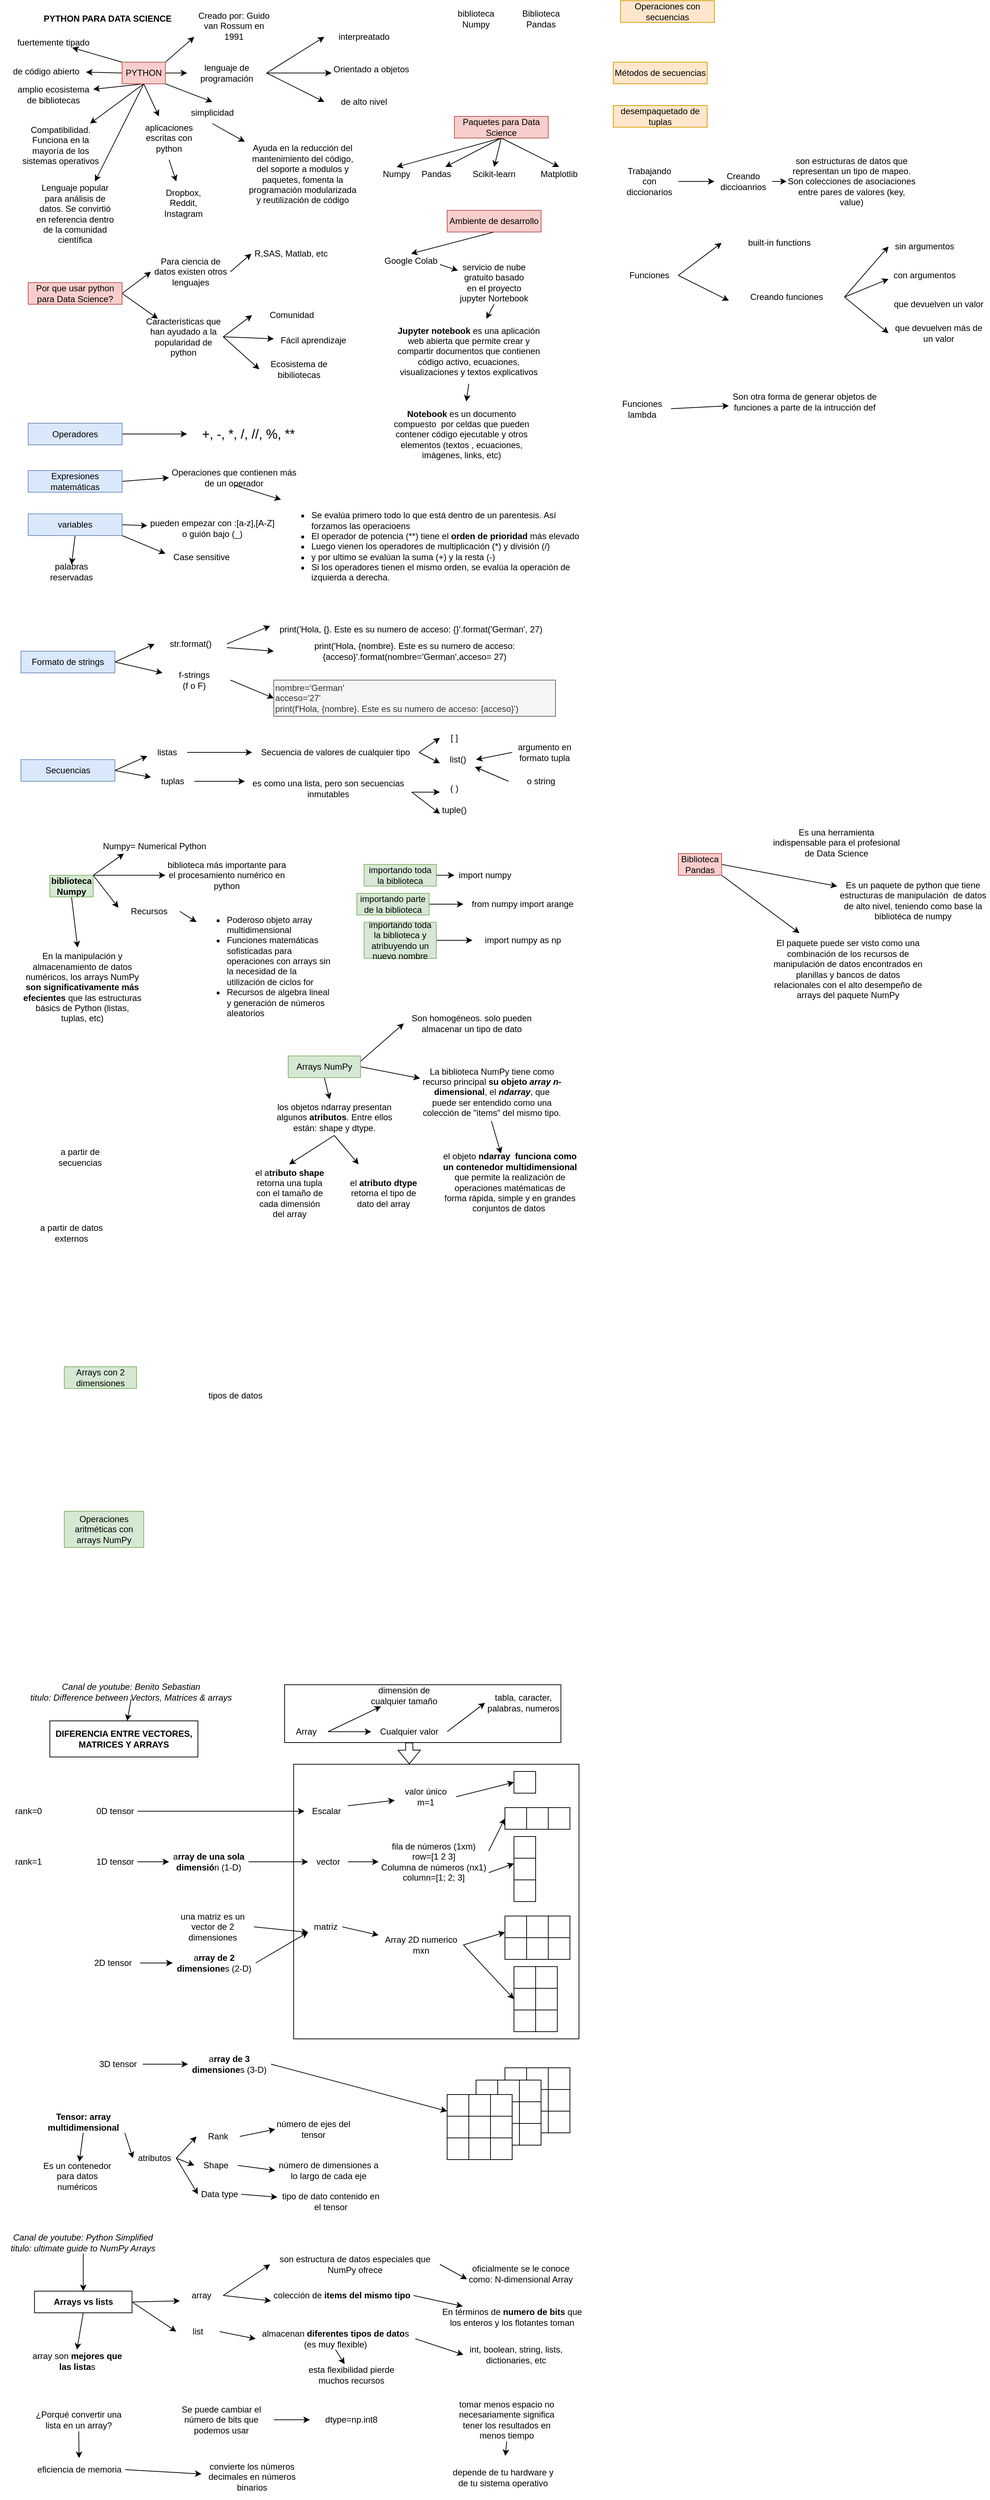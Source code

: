 <mxfile version="20.4.2" type="github">
  <diagram id="zgF02QdWrkPLQGDMrmy9" name="Página-1">
    <mxGraphModel dx="1093" dy="601" grid="1" gridSize="10" guides="1" tooltips="1" connect="1" arrows="1" fold="1" page="1" pageScale="1" pageWidth="827" pageHeight="1169" math="0" shadow="0">
      <root>
        <mxCell id="0" />
        <mxCell id="1" parent="0" />
        <mxCell id="FWIDraDEKTNntkbHNwQt-1" value="&lt;b&gt;PYTHON PARA DATA SCIENCE&lt;/b&gt;" style="text;html=1;strokeColor=none;fillColor=none;align=center;verticalAlign=middle;whiteSpace=wrap;rounded=0;" vertex="1" parent="1">
          <mxGeometry x="60" y="40" width="200" height="30" as="geometry" />
        </mxCell>
        <mxCell id="FWIDraDEKTNntkbHNwQt-3" value="biblioteca Numpy" style="text;html=1;strokeColor=none;fillColor=none;align=center;verticalAlign=middle;whiteSpace=wrap;rounded=0;" vertex="1" parent="1">
          <mxGeometry x="640" y="40" width="60" height="30" as="geometry" />
        </mxCell>
        <mxCell id="FWIDraDEKTNntkbHNwQt-4" value="Biblioteca Pandas" style="text;html=1;strokeColor=none;fillColor=none;align=center;verticalAlign=middle;whiteSpace=wrap;rounded=0;" vertex="1" parent="1">
          <mxGeometry x="730" y="40" width="60" height="30" as="geometry" />
        </mxCell>
        <mxCell id="FWIDraDEKTNntkbHNwQt-15" style="edgeStyle=orthogonalEdgeStyle;rounded=0;orthogonalLoop=1;jettySize=auto;html=1;exitX=1;exitY=0.5;exitDx=0;exitDy=0;" edge="1" parent="1" source="FWIDraDEKTNntkbHNwQt-5" target="FWIDraDEKTNntkbHNwQt-6">
          <mxGeometry relative="1" as="geometry" />
        </mxCell>
        <mxCell id="FWIDraDEKTNntkbHNwQt-19" style="edgeStyle=none;rounded=0;orthogonalLoop=1;jettySize=auto;html=1;exitX=1;exitY=0;exitDx=0;exitDy=0;entryX=0;entryY=1;entryDx=0;entryDy=0;" edge="1" parent="1" source="FWIDraDEKTNntkbHNwQt-5" target="FWIDraDEKTNntkbHNwQt-11">
          <mxGeometry relative="1" as="geometry" />
        </mxCell>
        <mxCell id="FWIDraDEKTNntkbHNwQt-20" style="edgeStyle=none;rounded=0;orthogonalLoop=1;jettySize=auto;html=1;exitX=1;exitY=1;exitDx=0;exitDy=0;entryX=0.5;entryY=0;entryDx=0;entryDy=0;" edge="1" parent="1" source="FWIDraDEKTNntkbHNwQt-5" target="FWIDraDEKTNntkbHNwQt-12">
          <mxGeometry relative="1" as="geometry" />
        </mxCell>
        <mxCell id="FWIDraDEKTNntkbHNwQt-23" style="edgeStyle=none;rounded=0;orthogonalLoop=1;jettySize=auto;html=1;exitX=0;exitY=0.5;exitDx=0;exitDy=0;" edge="1" parent="1" source="FWIDraDEKTNntkbHNwQt-5" target="FWIDraDEKTNntkbHNwQt-22">
          <mxGeometry relative="1" as="geometry" />
        </mxCell>
        <mxCell id="FWIDraDEKTNntkbHNwQt-25" style="edgeStyle=none;rounded=0;orthogonalLoop=1;jettySize=auto;html=1;exitX=0.5;exitY=1;exitDx=0;exitDy=0;entryX=1;entryY=0.25;entryDx=0;entryDy=0;" edge="1" parent="1" source="FWIDraDEKTNntkbHNwQt-5" target="FWIDraDEKTNntkbHNwQt-24">
          <mxGeometry relative="1" as="geometry" />
        </mxCell>
        <mxCell id="FWIDraDEKTNntkbHNwQt-28" style="edgeStyle=none;rounded=0;orthogonalLoop=1;jettySize=auto;html=1;exitX=0.5;exitY=1;exitDx=0;exitDy=0;" edge="1" parent="1" source="FWIDraDEKTNntkbHNwQt-5" target="FWIDraDEKTNntkbHNwQt-26">
          <mxGeometry relative="1" as="geometry" />
        </mxCell>
        <mxCell id="FWIDraDEKTNntkbHNwQt-30" style="edgeStyle=none;rounded=0;orthogonalLoop=1;jettySize=auto;html=1;exitX=0.5;exitY=1;exitDx=0;exitDy=0;entryX=0.75;entryY=0;entryDx=0;entryDy=0;" edge="1" parent="1" source="FWIDraDEKTNntkbHNwQt-5" target="FWIDraDEKTNntkbHNwQt-29">
          <mxGeometry relative="1" as="geometry" />
        </mxCell>
        <mxCell id="FWIDraDEKTNntkbHNwQt-33" style="edgeStyle=none;rounded=0;orthogonalLoop=1;jettySize=auto;html=1;exitX=0.5;exitY=1;exitDx=0;exitDy=0;" edge="1" parent="1" source="FWIDraDEKTNntkbHNwQt-5" target="FWIDraDEKTNntkbHNwQt-31">
          <mxGeometry relative="1" as="geometry" />
        </mxCell>
        <mxCell id="FWIDraDEKTNntkbHNwQt-86" style="edgeStyle=none;rounded=0;orthogonalLoop=1;jettySize=auto;html=1;exitX=0;exitY=0;exitDx=0;exitDy=0;fontSize=12;" edge="1" parent="1" source="FWIDraDEKTNntkbHNwQt-5" target="FWIDraDEKTNntkbHNwQt-85">
          <mxGeometry relative="1" as="geometry" />
        </mxCell>
        <mxCell id="FWIDraDEKTNntkbHNwQt-5" value="PYTHON" style="text;html=1;strokeColor=#b85450;fillColor=#f8cecc;align=center;verticalAlign=middle;whiteSpace=wrap;rounded=0;" vertex="1" parent="1">
          <mxGeometry x="180" y="115" width="60" height="30" as="geometry" />
        </mxCell>
        <mxCell id="FWIDraDEKTNntkbHNwQt-16" style="rounded=0;orthogonalLoop=1;jettySize=auto;html=1;exitX=1;exitY=0.5;exitDx=0;exitDy=0;entryX=0;entryY=0.5;entryDx=0;entryDy=0;" edge="1" parent="1" source="FWIDraDEKTNntkbHNwQt-6" target="FWIDraDEKTNntkbHNwQt-7">
          <mxGeometry relative="1" as="geometry" />
        </mxCell>
        <mxCell id="FWIDraDEKTNntkbHNwQt-17" style="edgeStyle=none;rounded=0;orthogonalLoop=1;jettySize=auto;html=1;exitX=1;exitY=0.5;exitDx=0;exitDy=0;entryX=0;entryY=0.75;entryDx=0;entryDy=0;" edge="1" parent="1" source="FWIDraDEKTNntkbHNwQt-6" target="FWIDraDEKTNntkbHNwQt-8">
          <mxGeometry relative="1" as="geometry" />
        </mxCell>
        <mxCell id="FWIDraDEKTNntkbHNwQt-18" style="edgeStyle=none;rounded=0;orthogonalLoop=1;jettySize=auto;html=1;exitX=1;exitY=0.5;exitDx=0;exitDy=0;entryX=0;entryY=0.5;entryDx=0;entryDy=0;" edge="1" parent="1" source="FWIDraDEKTNntkbHNwQt-6" target="FWIDraDEKTNntkbHNwQt-9">
          <mxGeometry relative="1" as="geometry" />
        </mxCell>
        <mxCell id="FWIDraDEKTNntkbHNwQt-6" value="lenguaje de programación" style="text;html=1;strokeColor=none;fillColor=none;align=center;verticalAlign=middle;whiteSpace=wrap;rounded=0;" vertex="1" parent="1">
          <mxGeometry x="270" y="115" width="110" height="30" as="geometry" />
        </mxCell>
        <mxCell id="FWIDraDEKTNntkbHNwQt-7" value="interpreatado" style="text;html=1;strokeColor=none;fillColor=none;align=center;verticalAlign=middle;whiteSpace=wrap;rounded=0;" vertex="1" parent="1">
          <mxGeometry x="460" y="70" width="110" height="20" as="geometry" />
        </mxCell>
        <mxCell id="FWIDraDEKTNntkbHNwQt-8" value="Orientado a objetos" style="text;html=1;strokeColor=none;fillColor=none;align=center;verticalAlign=middle;whiteSpace=wrap;rounded=0;" vertex="1" parent="1">
          <mxGeometry x="470" y="115" width="110" height="20" as="geometry" />
        </mxCell>
        <mxCell id="FWIDraDEKTNntkbHNwQt-9" value="de alto nivel" style="text;html=1;strokeColor=none;fillColor=none;align=center;verticalAlign=middle;whiteSpace=wrap;rounded=0;" vertex="1" parent="1">
          <mxGeometry x="460" y="160" width="110" height="20" as="geometry" />
        </mxCell>
        <mxCell id="FWIDraDEKTNntkbHNwQt-11" value="Creado por: Guido van Rossum en 1991" style="text;html=1;strokeColor=none;fillColor=none;align=center;verticalAlign=middle;whiteSpace=wrap;rounded=0;" vertex="1" parent="1">
          <mxGeometry x="280" y="50" width="110" height="30" as="geometry" />
        </mxCell>
        <mxCell id="FWIDraDEKTNntkbHNwQt-21" style="edgeStyle=none;rounded=0;orthogonalLoop=1;jettySize=auto;html=1;exitX=0.5;exitY=1;exitDx=0;exitDy=0;" edge="1" parent="1" source="FWIDraDEKTNntkbHNwQt-12" target="FWIDraDEKTNntkbHNwQt-13">
          <mxGeometry relative="1" as="geometry" />
        </mxCell>
        <mxCell id="FWIDraDEKTNntkbHNwQt-12" value="simplicidad" style="text;html=1;strokeColor=none;fillColor=none;align=center;verticalAlign=middle;whiteSpace=wrap;rounded=0;" vertex="1" parent="1">
          <mxGeometry x="250" y="170" width="110" height="30" as="geometry" />
        </mxCell>
        <mxCell id="FWIDraDEKTNntkbHNwQt-13" value="Ayuda en la reducción del mantenimiento del código, del soporte a modulos y paquetes, fomenta la programación modularizada y reutilización de código" style="text;html=1;strokeColor=none;fillColor=none;align=center;verticalAlign=middle;whiteSpace=wrap;rounded=0;" vertex="1" parent="1">
          <mxGeometry x="350" y="220" width="160" height="100" as="geometry" />
        </mxCell>
        <mxCell id="FWIDraDEKTNntkbHNwQt-22" value="de código abierto" style="text;html=1;strokeColor=none;fillColor=none;align=center;verticalAlign=middle;whiteSpace=wrap;rounded=0;" vertex="1" parent="1">
          <mxGeometry x="20" y="120" width="110" height="15" as="geometry" />
        </mxCell>
        <mxCell id="FWIDraDEKTNntkbHNwQt-24" value="amplio ecosistema de bibliotecas" style="text;html=1;strokeColor=none;fillColor=none;align=center;verticalAlign=middle;whiteSpace=wrap;rounded=0;" vertex="1" parent="1">
          <mxGeometry x="30" y="145" width="110" height="30" as="geometry" />
        </mxCell>
        <mxCell id="FWIDraDEKTNntkbHNwQt-26" value="Compatibilidad. Funciona en la mayoría de los sistemas operativos" style="text;html=1;strokeColor=none;fillColor=none;align=center;verticalAlign=middle;whiteSpace=wrap;rounded=0;" vertex="1" parent="1">
          <mxGeometry x="40" y="200" width="110" height="60" as="geometry" />
        </mxCell>
        <mxCell id="FWIDraDEKTNntkbHNwQt-29" value="Lenguaje popular para análisis de datos. Se convirtió en referencia dentro de la comunidad científica" style="text;html=1;strokeColor=none;fillColor=none;align=center;verticalAlign=middle;whiteSpace=wrap;rounded=0;" vertex="1" parent="1">
          <mxGeometry x="60" y="280" width="110" height="90" as="geometry" />
        </mxCell>
        <mxCell id="FWIDraDEKTNntkbHNwQt-34" style="edgeStyle=none;rounded=0;orthogonalLoop=1;jettySize=auto;html=1;exitX=0.5;exitY=1;exitDx=0;exitDy=0;" edge="1" parent="1" source="FWIDraDEKTNntkbHNwQt-31" target="FWIDraDEKTNntkbHNwQt-32">
          <mxGeometry relative="1" as="geometry" />
        </mxCell>
        <mxCell id="FWIDraDEKTNntkbHNwQt-31" value="aplicaciones escritas con python" style="text;html=1;strokeColor=none;fillColor=none;align=center;verticalAlign=middle;whiteSpace=wrap;rounded=0;" vertex="1" parent="1">
          <mxGeometry x="210" y="190" width="70" height="60" as="geometry" />
        </mxCell>
        <mxCell id="FWIDraDEKTNntkbHNwQt-32" value="Dropbox, Reddit, Instagram" style="text;html=1;strokeColor=none;fillColor=none;align=center;verticalAlign=middle;whiteSpace=wrap;rounded=0;" vertex="1" parent="1">
          <mxGeometry x="230" y="280" width="70" height="60" as="geometry" />
        </mxCell>
        <mxCell id="FWIDraDEKTNntkbHNwQt-39" style="edgeStyle=none;rounded=0;orthogonalLoop=1;jettySize=auto;html=1;exitX=1;exitY=0.5;exitDx=0;exitDy=0;entryX=0;entryY=0.5;entryDx=0;entryDy=0;" edge="1" parent="1" source="FWIDraDEKTNntkbHNwQt-35" target="FWIDraDEKTNntkbHNwQt-36">
          <mxGeometry relative="1" as="geometry" />
        </mxCell>
        <mxCell id="FWIDraDEKTNntkbHNwQt-40" style="edgeStyle=none;rounded=0;orthogonalLoop=1;jettySize=auto;html=1;exitX=1;exitY=0.5;exitDx=0;exitDy=0;" edge="1" parent="1" source="FWIDraDEKTNntkbHNwQt-35" target="FWIDraDEKTNntkbHNwQt-38">
          <mxGeometry relative="1" as="geometry" />
        </mxCell>
        <mxCell id="FWIDraDEKTNntkbHNwQt-35" value="Por que usar python para Data Science?" style="text;html=1;strokeColor=#b85450;fillColor=#f8cecc;align=center;verticalAlign=middle;whiteSpace=wrap;rounded=0;" vertex="1" parent="1">
          <mxGeometry x="50" y="420" width="130" height="30" as="geometry" />
        </mxCell>
        <mxCell id="FWIDraDEKTNntkbHNwQt-47" style="edgeStyle=none;rounded=0;orthogonalLoop=1;jettySize=auto;html=1;exitX=1;exitY=0.5;exitDx=0;exitDy=0;entryX=0;entryY=0.5;entryDx=0;entryDy=0;" edge="1" parent="1" source="FWIDraDEKTNntkbHNwQt-36" target="FWIDraDEKTNntkbHNwQt-37">
          <mxGeometry relative="1" as="geometry" />
        </mxCell>
        <mxCell id="FWIDraDEKTNntkbHNwQt-36" value="Para ciencia de datos existen otros lenguajes" style="text;html=1;strokeColor=none;fillColor=none;align=center;verticalAlign=middle;whiteSpace=wrap;rounded=0;" vertex="1" parent="1">
          <mxGeometry x="220" y="380" width="110" height="50" as="geometry" />
        </mxCell>
        <mxCell id="FWIDraDEKTNntkbHNwQt-37" value="R,SAS, Matlab, etc" style="text;html=1;strokeColor=none;fillColor=none;align=center;verticalAlign=middle;whiteSpace=wrap;rounded=0;" vertex="1" parent="1">
          <mxGeometry x="359" y="360" width="110" height="40" as="geometry" />
        </mxCell>
        <mxCell id="FWIDraDEKTNntkbHNwQt-44" style="edgeStyle=none;rounded=0;orthogonalLoop=1;jettySize=auto;html=1;exitX=1;exitY=0.5;exitDx=0;exitDy=0;entryX=0;entryY=0.5;entryDx=0;entryDy=0;" edge="1" parent="1" source="FWIDraDEKTNntkbHNwQt-38" target="FWIDraDEKTNntkbHNwQt-41">
          <mxGeometry relative="1" as="geometry" />
        </mxCell>
        <mxCell id="FWIDraDEKTNntkbHNwQt-45" style="edgeStyle=none;rounded=0;orthogonalLoop=1;jettySize=auto;html=1;exitX=1;exitY=0.5;exitDx=0;exitDy=0;" edge="1" parent="1" source="FWIDraDEKTNntkbHNwQt-38" target="FWIDraDEKTNntkbHNwQt-42">
          <mxGeometry relative="1" as="geometry" />
        </mxCell>
        <mxCell id="FWIDraDEKTNntkbHNwQt-46" style="edgeStyle=none;rounded=0;orthogonalLoop=1;jettySize=auto;html=1;exitX=1;exitY=0.5;exitDx=0;exitDy=0;entryX=0;entryY=0.5;entryDx=0;entryDy=0;" edge="1" parent="1" source="FWIDraDEKTNntkbHNwQt-38" target="FWIDraDEKTNntkbHNwQt-43">
          <mxGeometry relative="1" as="geometry" />
        </mxCell>
        <mxCell id="FWIDraDEKTNntkbHNwQt-38" value="Características que han ayudado a la popularidad de python" style="text;html=1;strokeColor=none;fillColor=none;align=center;verticalAlign=middle;whiteSpace=wrap;rounded=0;" vertex="1" parent="1">
          <mxGeometry x="210" y="470" width="110" height="50" as="geometry" />
        </mxCell>
        <mxCell id="FWIDraDEKTNntkbHNwQt-41" value="Comunidad" style="text;html=1;strokeColor=none;fillColor=none;align=center;verticalAlign=middle;whiteSpace=wrap;rounded=0;" vertex="1" parent="1">
          <mxGeometry x="360" y="450" width="110" height="30" as="geometry" />
        </mxCell>
        <mxCell id="FWIDraDEKTNntkbHNwQt-42" value="Fácil aprendizaje" style="text;html=1;strokeColor=none;fillColor=none;align=center;verticalAlign=middle;whiteSpace=wrap;rounded=0;" vertex="1" parent="1">
          <mxGeometry x="390" y="490" width="110" height="20" as="geometry" />
        </mxCell>
        <mxCell id="FWIDraDEKTNntkbHNwQt-43" value="Ecosistema de bibiliotecas" style="text;html=1;strokeColor=none;fillColor=none;align=center;verticalAlign=middle;whiteSpace=wrap;rounded=0;" vertex="1" parent="1">
          <mxGeometry x="370" y="530" width="110" height="20" as="geometry" />
        </mxCell>
        <mxCell id="FWIDraDEKTNntkbHNwQt-55" style="edgeStyle=none;rounded=0;orthogonalLoop=1;jettySize=auto;html=1;exitX=0.5;exitY=1;exitDx=0;exitDy=0;entryX=0.5;entryY=0;entryDx=0;entryDy=0;" edge="1" parent="1" source="FWIDraDEKTNntkbHNwQt-48" target="FWIDraDEKTNntkbHNwQt-49">
          <mxGeometry relative="1" as="geometry" />
        </mxCell>
        <mxCell id="FWIDraDEKTNntkbHNwQt-56" style="edgeStyle=none;rounded=0;orthogonalLoop=1;jettySize=auto;html=1;exitX=0.5;exitY=1;exitDx=0;exitDy=0;entryX=0.75;entryY=0;entryDx=0;entryDy=0;" edge="1" parent="1" source="FWIDraDEKTNntkbHNwQt-48" target="FWIDraDEKTNntkbHNwQt-50">
          <mxGeometry relative="1" as="geometry" />
        </mxCell>
        <mxCell id="FWIDraDEKTNntkbHNwQt-57" style="edgeStyle=none;rounded=0;orthogonalLoop=1;jettySize=auto;html=1;exitX=0.5;exitY=1;exitDx=0;exitDy=0;entryX=0.5;entryY=0;entryDx=0;entryDy=0;" edge="1" parent="1" source="FWIDraDEKTNntkbHNwQt-48" target="FWIDraDEKTNntkbHNwQt-51">
          <mxGeometry relative="1" as="geometry" />
        </mxCell>
        <mxCell id="FWIDraDEKTNntkbHNwQt-58" style="edgeStyle=none;rounded=0;orthogonalLoop=1;jettySize=auto;html=1;exitX=0.5;exitY=1;exitDx=0;exitDy=0;entryX=0.5;entryY=0;entryDx=0;entryDy=0;" edge="1" parent="1" source="FWIDraDEKTNntkbHNwQt-48" target="FWIDraDEKTNntkbHNwQt-52">
          <mxGeometry relative="1" as="geometry" />
        </mxCell>
        <mxCell id="FWIDraDEKTNntkbHNwQt-48" value="Paquetes para Data Science" style="text;html=1;strokeColor=#b85450;fillColor=#f8cecc;align=center;verticalAlign=middle;whiteSpace=wrap;rounded=0;" vertex="1" parent="1">
          <mxGeometry x="640" y="190" width="130" height="30" as="geometry" />
        </mxCell>
        <mxCell id="FWIDraDEKTNntkbHNwQt-49" value="Numpy" style="text;html=1;strokeColor=none;fillColor=none;align=center;verticalAlign=middle;whiteSpace=wrap;rounded=0;" vertex="1" parent="1">
          <mxGeometry x="530" y="260" width="60" height="20" as="geometry" />
        </mxCell>
        <mxCell id="FWIDraDEKTNntkbHNwQt-50" value="Pandas" style="text;html=1;strokeColor=none;fillColor=none;align=center;verticalAlign=middle;whiteSpace=wrap;rounded=0;" vertex="1" parent="1">
          <mxGeometry x="590" y="260" width="50" height="20" as="geometry" />
        </mxCell>
        <mxCell id="FWIDraDEKTNntkbHNwQt-51" value="Scikit-learn" style="text;html=1;strokeColor=none;fillColor=none;align=center;verticalAlign=middle;whiteSpace=wrap;rounded=0;" vertex="1" parent="1">
          <mxGeometry x="640" y="260" width="110" height="20" as="geometry" />
        </mxCell>
        <mxCell id="FWIDraDEKTNntkbHNwQt-52" value="Matplotlib" style="text;html=1;strokeColor=none;fillColor=none;align=center;verticalAlign=middle;whiteSpace=wrap;rounded=0;" vertex="1" parent="1">
          <mxGeometry x="750" y="260" width="70" height="20" as="geometry" />
        </mxCell>
        <mxCell id="FWIDraDEKTNntkbHNwQt-63" style="edgeStyle=none;rounded=0;orthogonalLoop=1;jettySize=auto;html=1;exitX=0.5;exitY=1;exitDx=0;exitDy=0;entryX=0.5;entryY=0;entryDx=0;entryDy=0;" edge="1" parent="1" source="FWIDraDEKTNntkbHNwQt-59" target="FWIDraDEKTNntkbHNwQt-60">
          <mxGeometry relative="1" as="geometry" />
        </mxCell>
        <mxCell id="FWIDraDEKTNntkbHNwQt-59" value="Ambiente de desarrollo" style="text;html=1;strokeColor=#b85450;fillColor=#f8cecc;align=center;verticalAlign=middle;whiteSpace=wrap;rounded=0;" vertex="1" parent="1">
          <mxGeometry x="630" y="320" width="130" height="30" as="geometry" />
        </mxCell>
        <mxCell id="FWIDraDEKTNntkbHNwQt-62" style="edgeStyle=none;rounded=0;orthogonalLoop=1;jettySize=auto;html=1;exitX=1;exitY=0.75;exitDx=0;exitDy=0;" edge="1" parent="1" source="FWIDraDEKTNntkbHNwQt-60" target="FWIDraDEKTNntkbHNwQt-61">
          <mxGeometry relative="1" as="geometry" />
        </mxCell>
        <mxCell id="FWIDraDEKTNntkbHNwQt-60" value="Google Colab" style="text;html=1;strokeColor=none;fillColor=none;align=center;verticalAlign=middle;whiteSpace=wrap;rounded=0;" vertex="1" parent="1">
          <mxGeometry x="540" y="380" width="80" height="20" as="geometry" />
        </mxCell>
        <mxCell id="FWIDraDEKTNntkbHNwQt-65" style="edgeStyle=none;rounded=0;orthogonalLoop=1;jettySize=auto;html=1;exitX=0.5;exitY=1;exitDx=0;exitDy=0;" edge="1" parent="1" source="FWIDraDEKTNntkbHNwQt-61" target="FWIDraDEKTNntkbHNwQt-64">
          <mxGeometry relative="1" as="geometry" />
        </mxCell>
        <mxCell id="FWIDraDEKTNntkbHNwQt-61" value="servicio de nube gratuito basado en el proyecto jupyter Nortebook" style="text;html=1;strokeColor=none;fillColor=none;align=center;verticalAlign=middle;whiteSpace=wrap;rounded=0;" vertex="1" parent="1">
          <mxGeometry x="645" y="390" width="100" height="60" as="geometry" />
        </mxCell>
        <mxCell id="FWIDraDEKTNntkbHNwQt-67" style="edgeStyle=none;rounded=0;orthogonalLoop=1;jettySize=auto;html=1;exitX=0.5;exitY=1;exitDx=0;exitDy=0;" edge="1" parent="1" source="FWIDraDEKTNntkbHNwQt-64" target="FWIDraDEKTNntkbHNwQt-66">
          <mxGeometry relative="1" as="geometry" />
        </mxCell>
        <mxCell id="FWIDraDEKTNntkbHNwQt-64" value="&lt;b&gt;Jupyter notebook&lt;/b&gt; es una aplicación web abierta que permite crear y compartir documentos que contienen código activo, ecuaciones, visualizaciones y textos explicativos" style="text;html=1;strokeColor=none;fillColor=none;align=center;verticalAlign=middle;whiteSpace=wrap;rounded=0;" vertex="1" parent="1">
          <mxGeometry x="560" y="470" width="200" height="90" as="geometry" />
        </mxCell>
        <mxCell id="FWIDraDEKTNntkbHNwQt-66" value="&lt;b&gt;Notebook &lt;/b&gt;es un documento compuesto&amp;nbsp; por celdas que pueden contener código ejecutable y otros elementos (textos , ecuaciones, imágenes, links, etc)" style="text;html=1;strokeColor=none;fillColor=none;align=center;verticalAlign=middle;whiteSpace=wrap;rounded=0;" vertex="1" parent="1">
          <mxGeometry x="550" y="584.5" width="200" height="90" as="geometry" />
        </mxCell>
        <mxCell id="FWIDraDEKTNntkbHNwQt-71" style="edgeStyle=none;rounded=0;orthogonalLoop=1;jettySize=auto;html=1;exitX=1;exitY=0.5;exitDx=0;exitDy=0;entryX=0;entryY=0.5;entryDx=0;entryDy=0;fontSize=18;" edge="1" parent="1" source="FWIDraDEKTNntkbHNwQt-68" target="FWIDraDEKTNntkbHNwQt-69">
          <mxGeometry relative="1" as="geometry" />
        </mxCell>
        <mxCell id="FWIDraDEKTNntkbHNwQt-68" value="Operadores" style="text;html=1;strokeColor=#6c8ebf;fillColor=#dae8fc;align=center;verticalAlign=middle;whiteSpace=wrap;rounded=0;" vertex="1" parent="1">
          <mxGeometry x="50" y="614.5" width="130" height="30" as="geometry" />
        </mxCell>
        <mxCell id="FWIDraDEKTNntkbHNwQt-69" value="&lt;font style=&quot;font-size: 18px;&quot;&gt;+, -, *, /, //, %, **&lt;/font&gt;" style="text;html=1;strokeColor=none;fillColor=none;align=center;verticalAlign=middle;whiteSpace=wrap;rounded=0;" vertex="1" parent="1">
          <mxGeometry x="270" y="619.5" width="170" height="20" as="geometry" />
        </mxCell>
        <mxCell id="FWIDraDEKTNntkbHNwQt-74" style="edgeStyle=none;rounded=0;orthogonalLoop=1;jettySize=auto;html=1;exitX=1;exitY=0.5;exitDx=0;exitDy=0;entryX=0;entryY=0.5;entryDx=0;entryDy=0;fontSize=18;" edge="1" parent="1" source="FWIDraDEKTNntkbHNwQt-72" target="FWIDraDEKTNntkbHNwQt-75">
          <mxGeometry relative="1" as="geometry">
            <mxPoint x="260" y="695" as="targetPoint" />
          </mxGeometry>
        </mxCell>
        <mxCell id="FWIDraDEKTNntkbHNwQt-72" value="Expresiones matemáticas" style="text;html=1;strokeColor=#6c8ebf;fillColor=#dae8fc;align=center;verticalAlign=middle;whiteSpace=wrap;rounded=0;" vertex="1" parent="1">
          <mxGeometry x="50" y="680" width="130" height="30" as="geometry" />
        </mxCell>
        <mxCell id="FWIDraDEKTNntkbHNwQt-78" style="edgeStyle=none;rounded=0;orthogonalLoop=1;jettySize=auto;html=1;exitX=0.5;exitY=1;exitDx=0;exitDy=0;fontSize=12;" edge="1" parent="1" source="FWIDraDEKTNntkbHNwQt-75" target="FWIDraDEKTNntkbHNwQt-77">
          <mxGeometry relative="1" as="geometry" />
        </mxCell>
        <mxCell id="FWIDraDEKTNntkbHNwQt-75" value="Operaciones que contienen más de un operador" style="text;html=1;strokeColor=none;fillColor=none;align=center;verticalAlign=middle;whiteSpace=wrap;rounded=0;" vertex="1" parent="1">
          <mxGeometry x="245" y="680" width="180" height="20" as="geometry" />
        </mxCell>
        <mxCell id="FWIDraDEKTNntkbHNwQt-77" value="&lt;ul&gt;&lt;li&gt;Se evalúa primero todo lo que está dentro de un parentesis. Así forzamos las operacioens&lt;/li&gt;&lt;li&gt;El operador de potencia (**) tiene el &lt;b&gt;orden de prioridad&lt;/b&gt; más elevado&lt;/li&gt;&lt;li&gt;Luego vienen los operadores de multiplicación (*) y división (/)&lt;/li&gt;&lt;li&gt;y por ultimo se evalúan la suma (+) y la resta (-)&lt;/li&gt;&lt;li&gt;Si los operadores tienen el mismo orden, se evalúa la operación de izquierda a derecha.&amp;nbsp;&lt;/li&gt;&lt;/ul&gt;" style="text;strokeColor=none;fillColor=none;html=1;whiteSpace=wrap;verticalAlign=middle;overflow=hidden;fontSize=12;" vertex="1" parent="1">
          <mxGeometry x="400" y="720" width="415" height="130" as="geometry" />
        </mxCell>
        <mxCell id="FWIDraDEKTNntkbHNwQt-81" style="edgeStyle=none;rounded=0;orthogonalLoop=1;jettySize=auto;html=1;exitX=1;exitY=0.5;exitDx=0;exitDy=0;fontSize=12;" edge="1" parent="1" source="FWIDraDEKTNntkbHNwQt-79" target="FWIDraDEKTNntkbHNwQt-80">
          <mxGeometry relative="1" as="geometry" />
        </mxCell>
        <mxCell id="FWIDraDEKTNntkbHNwQt-83" style="edgeStyle=none;rounded=0;orthogonalLoop=1;jettySize=auto;html=1;exitX=1;exitY=1;exitDx=0;exitDy=0;entryX=0;entryY=0.25;entryDx=0;entryDy=0;fontSize=12;" edge="1" parent="1" source="FWIDraDEKTNntkbHNwQt-79" target="FWIDraDEKTNntkbHNwQt-82">
          <mxGeometry relative="1" as="geometry" />
        </mxCell>
        <mxCell id="FWIDraDEKTNntkbHNwQt-87" style="edgeStyle=none;rounded=0;orthogonalLoop=1;jettySize=auto;html=1;exitX=0.5;exitY=1;exitDx=0;exitDy=0;entryX=0.5;entryY=0;entryDx=0;entryDy=0;fontSize=12;" edge="1" parent="1" source="FWIDraDEKTNntkbHNwQt-79" target="FWIDraDEKTNntkbHNwQt-84">
          <mxGeometry relative="1" as="geometry" />
        </mxCell>
        <mxCell id="FWIDraDEKTNntkbHNwQt-79" value="variables" style="text;html=1;strokeColor=#6c8ebf;fillColor=#dae8fc;align=center;verticalAlign=middle;whiteSpace=wrap;rounded=0;" vertex="1" parent="1">
          <mxGeometry x="50" y="740" width="130" height="30" as="geometry" />
        </mxCell>
        <mxCell id="FWIDraDEKTNntkbHNwQt-80" value="pueden empezar con :[a-z],[A-Z] o guión bajo (_)" style="text;html=1;strokeColor=none;fillColor=none;align=center;verticalAlign=middle;whiteSpace=wrap;rounded=0;" vertex="1" parent="1">
          <mxGeometry x="215" y="750" width="180" height="20" as="geometry" />
        </mxCell>
        <mxCell id="FWIDraDEKTNntkbHNwQt-82" value="Case sensitive" style="text;html=1;strokeColor=none;fillColor=none;align=center;verticalAlign=middle;whiteSpace=wrap;rounded=0;" vertex="1" parent="1">
          <mxGeometry x="240" y="790" width="100" height="20" as="geometry" />
        </mxCell>
        <mxCell id="FWIDraDEKTNntkbHNwQt-84" value="palabras reservadas" style="text;html=1;strokeColor=none;fillColor=none;align=center;verticalAlign=middle;whiteSpace=wrap;rounded=0;" vertex="1" parent="1">
          <mxGeometry x="60" y="810" width="100" height="20" as="geometry" />
        </mxCell>
        <mxCell id="FWIDraDEKTNntkbHNwQt-85" value="fuertemente tipado" style="text;html=1;strokeColor=none;fillColor=none;align=center;verticalAlign=middle;whiteSpace=wrap;rounded=0;" vertex="1" parent="1">
          <mxGeometry x="30" y="80" width="110" height="15" as="geometry" />
        </mxCell>
        <mxCell id="FWIDraDEKTNntkbHNwQt-90" style="edgeStyle=none;rounded=0;orthogonalLoop=1;jettySize=auto;html=1;exitX=1;exitY=0.5;exitDx=0;exitDy=0;entryX=0;entryY=0.5;entryDx=0;entryDy=0;fontSize=12;" edge="1" parent="1" source="FWIDraDEKTNntkbHNwQt-88" target="FWIDraDEKTNntkbHNwQt-89">
          <mxGeometry relative="1" as="geometry" />
        </mxCell>
        <mxCell id="FWIDraDEKTNntkbHNwQt-92" style="edgeStyle=none;rounded=0;orthogonalLoop=1;jettySize=auto;html=1;exitX=1;exitY=0.5;exitDx=0;exitDy=0;fontSize=12;" edge="1" parent="1" source="FWIDraDEKTNntkbHNwQt-88" target="FWIDraDEKTNntkbHNwQt-91">
          <mxGeometry relative="1" as="geometry" />
        </mxCell>
        <mxCell id="FWIDraDEKTNntkbHNwQt-88" value="Formato de strings" style="text;html=1;strokeColor=#6c8ebf;fillColor=#dae8fc;align=center;verticalAlign=middle;whiteSpace=wrap;rounded=0;" vertex="1" parent="1">
          <mxGeometry x="40" y="930" width="130" height="30" as="geometry" />
        </mxCell>
        <mxCell id="FWIDraDEKTNntkbHNwQt-94" style="edgeStyle=none;rounded=0;orthogonalLoop=1;jettySize=auto;html=1;exitX=1;exitY=0.5;exitDx=0;exitDy=0;entryX=0;entryY=0.25;entryDx=0;entryDy=0;fontSize=12;" edge="1" parent="1" source="FWIDraDEKTNntkbHNwQt-89" target="FWIDraDEKTNntkbHNwQt-93">
          <mxGeometry relative="1" as="geometry" />
        </mxCell>
        <mxCell id="FWIDraDEKTNntkbHNwQt-96" style="edgeStyle=none;rounded=0;orthogonalLoop=1;jettySize=auto;html=1;exitX=1;exitY=0.75;exitDx=0;exitDy=0;entryX=0;entryY=0.5;entryDx=0;entryDy=0;fontSize=12;" edge="1" parent="1" source="FWIDraDEKTNntkbHNwQt-89" target="FWIDraDEKTNntkbHNwQt-95">
          <mxGeometry relative="1" as="geometry" />
        </mxCell>
        <mxCell id="FWIDraDEKTNntkbHNwQt-89" value="str.format()" style="text;html=1;strokeColor=none;fillColor=none;align=center;verticalAlign=middle;whiteSpace=wrap;rounded=0;" vertex="1" parent="1">
          <mxGeometry x="225" y="910" width="100" height="20" as="geometry" />
        </mxCell>
        <mxCell id="FWIDraDEKTNntkbHNwQt-99" style="edgeStyle=none;rounded=0;orthogonalLoop=1;jettySize=auto;html=1;exitX=1;exitY=0.5;exitDx=0;exitDy=0;entryX=0;entryY=0.5;entryDx=0;entryDy=0;fontSize=12;" edge="1" parent="1" source="FWIDraDEKTNntkbHNwQt-91" target="FWIDraDEKTNntkbHNwQt-98">
          <mxGeometry relative="1" as="geometry" />
        </mxCell>
        <mxCell id="FWIDraDEKTNntkbHNwQt-91" value="f-strings&lt;br&gt;(f o F)" style="text;html=1;strokeColor=none;fillColor=none;align=center;verticalAlign=middle;whiteSpace=wrap;rounded=0;" vertex="1" parent="1">
          <mxGeometry x="230" y="960" width="100" height="20" as="geometry" />
        </mxCell>
        <mxCell id="FWIDraDEKTNntkbHNwQt-93" value="print(&#39;Hola, {}. Este es su numero de acceso: {}&#39;.format(&#39;German&#39;, 27)" style="text;html=1;strokeColor=none;fillColor=none;align=center;verticalAlign=middle;whiteSpace=wrap;rounded=0;" vertex="1" parent="1">
          <mxGeometry x="385" y="890" width="390" height="20" as="geometry" />
        </mxCell>
        <mxCell id="FWIDraDEKTNntkbHNwQt-95" value="print(&#39;Hola, {nombre}. Este es su numero de acceso: {acceso}&#39;.format(nombre=&#39;German&#39;,acceso= 27)" style="text;html=1;strokeColor=none;fillColor=none;align=center;verticalAlign=middle;whiteSpace=wrap;rounded=0;" vertex="1" parent="1">
          <mxGeometry x="390" y="920" width="390" height="20" as="geometry" />
        </mxCell>
        <mxCell id="FWIDraDEKTNntkbHNwQt-98" value="nombre=&#39;German&#39;&lt;br&gt;acceso=&#39;27&#39;&lt;br&gt;print(f&#39;Hola, {nombre}. Este es su numero de acceso: {acceso}&#39;)" style="text;html=1;strokeColor=#666666;fillColor=#f5f5f5;align=left;verticalAlign=middle;whiteSpace=wrap;rounded=0;fontColor=#333333;" vertex="1" parent="1">
          <mxGeometry x="390" y="970" width="390" height="50" as="geometry" />
        </mxCell>
        <mxCell id="FWIDraDEKTNntkbHNwQt-113" style="edgeStyle=none;rounded=0;orthogonalLoop=1;jettySize=auto;html=1;exitX=1;exitY=0.5;exitDx=0;exitDy=0;entryX=0;entryY=0.75;entryDx=0;entryDy=0;fontSize=12;" edge="1" parent="1" source="FWIDraDEKTNntkbHNwQt-100" target="FWIDraDEKTNntkbHNwQt-101">
          <mxGeometry relative="1" as="geometry" />
        </mxCell>
        <mxCell id="FWIDraDEKTNntkbHNwQt-114" style="edgeStyle=none;rounded=0;orthogonalLoop=1;jettySize=auto;html=1;exitX=1;exitY=0.5;exitDx=0;exitDy=0;fontSize=12;" edge="1" parent="1" source="FWIDraDEKTNntkbHNwQt-100" target="FWIDraDEKTNntkbHNwQt-102">
          <mxGeometry relative="1" as="geometry" />
        </mxCell>
        <mxCell id="FWIDraDEKTNntkbHNwQt-100" value="Secuencias" style="text;html=1;strokeColor=#6c8ebf;fillColor=#dae8fc;align=center;verticalAlign=middle;whiteSpace=wrap;rounded=0;" vertex="1" parent="1">
          <mxGeometry x="40" y="1080" width="130" height="30" as="geometry" />
        </mxCell>
        <mxCell id="FWIDraDEKTNntkbHNwQt-115" style="edgeStyle=none;rounded=0;orthogonalLoop=1;jettySize=auto;html=1;exitX=1;exitY=0.5;exitDx=0;exitDy=0;fontSize=12;" edge="1" parent="1" source="FWIDraDEKTNntkbHNwQt-101" target="FWIDraDEKTNntkbHNwQt-103">
          <mxGeometry relative="1" as="geometry" />
        </mxCell>
        <mxCell id="FWIDraDEKTNntkbHNwQt-101" value="listas" style="text;html=1;strokeColor=none;fillColor=none;align=center;verticalAlign=middle;whiteSpace=wrap;rounded=0;" vertex="1" parent="1">
          <mxGeometry x="215" y="1060" width="55" height="20" as="geometry" />
        </mxCell>
        <mxCell id="FWIDraDEKTNntkbHNwQt-116" style="edgeStyle=none;rounded=0;orthogonalLoop=1;jettySize=auto;html=1;exitX=1;exitY=0.5;exitDx=0;exitDy=0;entryX=0;entryY=0;entryDx=0;entryDy=0;fontSize=12;" edge="1" parent="1" source="FWIDraDEKTNntkbHNwQt-102" target="FWIDraDEKTNntkbHNwQt-112">
          <mxGeometry relative="1" as="geometry" />
        </mxCell>
        <mxCell id="FWIDraDEKTNntkbHNwQt-102" value="tuplas" style="text;html=1;strokeColor=none;fillColor=none;align=center;verticalAlign=middle;whiteSpace=wrap;rounded=0;" vertex="1" parent="1">
          <mxGeometry x="220" y="1100" width="60" height="20" as="geometry" />
        </mxCell>
        <mxCell id="FWIDraDEKTNntkbHNwQt-108" style="edgeStyle=none;rounded=0;orthogonalLoop=1;jettySize=auto;html=1;exitX=1;exitY=0.5;exitDx=0;exitDy=0;entryX=0;entryY=0.5;entryDx=0;entryDy=0;fontSize=12;" edge="1" parent="1" source="FWIDraDEKTNntkbHNwQt-103" target="FWIDraDEKTNntkbHNwQt-104">
          <mxGeometry relative="1" as="geometry" />
        </mxCell>
        <mxCell id="FWIDraDEKTNntkbHNwQt-109" style="edgeStyle=none;rounded=0;orthogonalLoop=1;jettySize=auto;html=1;exitX=1;exitY=0.5;exitDx=0;exitDy=0;entryX=0;entryY=0.75;entryDx=0;entryDy=0;fontSize=12;" edge="1" parent="1" source="FWIDraDEKTNntkbHNwQt-103" target="FWIDraDEKTNntkbHNwQt-105">
          <mxGeometry relative="1" as="geometry" />
        </mxCell>
        <mxCell id="FWIDraDEKTNntkbHNwQt-103" value="Secuencia de valores de cualquier tipo" style="text;html=1;strokeColor=none;fillColor=none;align=center;verticalAlign=middle;whiteSpace=wrap;rounded=0;" vertex="1" parent="1">
          <mxGeometry x="360" y="1060" width="231" height="20" as="geometry" />
        </mxCell>
        <mxCell id="FWIDraDEKTNntkbHNwQt-104" value="[ ]" style="text;html=1;strokeColor=none;fillColor=none;align=center;verticalAlign=middle;whiteSpace=wrap;rounded=0;" vertex="1" parent="1">
          <mxGeometry x="620" y="1040" width="40" height="20" as="geometry" />
        </mxCell>
        <mxCell id="FWIDraDEKTNntkbHNwQt-105" value="list()" style="text;html=1;strokeColor=none;fillColor=none;align=center;verticalAlign=middle;whiteSpace=wrap;rounded=0;" vertex="1" parent="1">
          <mxGeometry x="620" y="1070" width="50" height="20" as="geometry" />
        </mxCell>
        <mxCell id="FWIDraDEKTNntkbHNwQt-107" style="edgeStyle=none;rounded=0;orthogonalLoop=1;jettySize=auto;html=1;exitX=0;exitY=0.5;exitDx=0;exitDy=0;entryX=1;entryY=0.5;entryDx=0;entryDy=0;fontSize=12;" edge="1" parent="1" source="FWIDraDEKTNntkbHNwQt-106" target="FWIDraDEKTNntkbHNwQt-105">
          <mxGeometry relative="1" as="geometry" />
        </mxCell>
        <mxCell id="FWIDraDEKTNntkbHNwQt-106" value="argumento en formato tupla" style="text;html=1;strokeColor=none;fillColor=none;align=center;verticalAlign=middle;whiteSpace=wrap;rounded=0;" vertex="1" parent="1">
          <mxGeometry x="720" y="1060" width="90" height="20" as="geometry" />
        </mxCell>
        <mxCell id="FWIDraDEKTNntkbHNwQt-111" style="edgeStyle=none;rounded=0;orthogonalLoop=1;jettySize=auto;html=1;exitX=0;exitY=0.5;exitDx=0;exitDy=0;fontSize=12;" edge="1" parent="1" source="FWIDraDEKTNntkbHNwQt-110" target="FWIDraDEKTNntkbHNwQt-105">
          <mxGeometry relative="1" as="geometry" />
        </mxCell>
        <mxCell id="FWIDraDEKTNntkbHNwQt-110" value="o string" style="text;html=1;strokeColor=none;fillColor=none;align=center;verticalAlign=middle;whiteSpace=wrap;rounded=0;" vertex="1" parent="1">
          <mxGeometry x="715" y="1100" width="90" height="20" as="geometry" />
        </mxCell>
        <mxCell id="FWIDraDEKTNntkbHNwQt-118" style="edgeStyle=none;rounded=0;orthogonalLoop=1;jettySize=auto;html=1;exitX=1;exitY=0.75;exitDx=0;exitDy=0;entryX=0;entryY=0.75;entryDx=0;entryDy=0;fontSize=12;" edge="1" parent="1" source="FWIDraDEKTNntkbHNwQt-112" target="FWIDraDEKTNntkbHNwQt-117">
          <mxGeometry relative="1" as="geometry" />
        </mxCell>
        <mxCell id="FWIDraDEKTNntkbHNwQt-120" style="edgeStyle=none;rounded=0;orthogonalLoop=1;jettySize=auto;html=1;exitX=1;exitY=0.75;exitDx=0;exitDy=0;entryX=0;entryY=0.75;entryDx=0;entryDy=0;fontSize=12;" edge="1" parent="1" source="FWIDraDEKTNntkbHNwQt-112" target="FWIDraDEKTNntkbHNwQt-119">
          <mxGeometry relative="1" as="geometry" />
        </mxCell>
        <mxCell id="FWIDraDEKTNntkbHNwQt-112" value="es como una lista, pero son secuencias inmutables" style="text;html=1;strokeColor=none;fillColor=none;align=center;verticalAlign=middle;whiteSpace=wrap;rounded=0;" vertex="1" parent="1">
          <mxGeometry x="350" y="1110" width="231" height="20" as="geometry" />
        </mxCell>
        <mxCell id="FWIDraDEKTNntkbHNwQt-117" value="( )" style="text;html=1;strokeColor=none;fillColor=none;align=center;verticalAlign=middle;whiteSpace=wrap;rounded=0;" vertex="1" parent="1">
          <mxGeometry x="620" y="1110" width="40" height="20" as="geometry" />
        </mxCell>
        <mxCell id="FWIDraDEKTNntkbHNwQt-119" value="tuple()" style="text;html=1;strokeColor=none;fillColor=none;align=center;verticalAlign=middle;whiteSpace=wrap;rounded=0;" vertex="1" parent="1">
          <mxGeometry x="620" y="1140" width="40" height="20" as="geometry" />
        </mxCell>
        <mxCell id="FWIDraDEKTNntkbHNwQt-121" value="Operaciones con secuencias" style="text;html=1;strokeColor=#d79b00;fillColor=#ffe6cc;align=center;verticalAlign=middle;whiteSpace=wrap;rounded=0;" vertex="1" parent="1">
          <mxGeometry x="870" y="30" width="130" height="30" as="geometry" />
        </mxCell>
        <mxCell id="FWIDraDEKTNntkbHNwQt-122" value="Métodos de secuencias" style="text;html=1;strokeColor=#d79b00;fillColor=#ffe6cc;align=center;verticalAlign=middle;whiteSpace=wrap;rounded=0;" vertex="1" parent="1">
          <mxGeometry x="860" y="115" width="130" height="30" as="geometry" />
        </mxCell>
        <mxCell id="FWIDraDEKTNntkbHNwQt-123" value="desempaquetado de tuplas" style="text;html=1;strokeColor=#d79b00;fillColor=#ffe6cc;align=center;verticalAlign=middle;whiteSpace=wrap;rounded=0;" vertex="1" parent="1">
          <mxGeometry x="860" y="175" width="130" height="30" as="geometry" />
        </mxCell>
        <mxCell id="FWIDraDEKTNntkbHNwQt-129" style="edgeStyle=none;rounded=0;orthogonalLoop=1;jettySize=auto;html=1;exitX=1;exitY=0.5;exitDx=0;exitDy=0;fontSize=12;" edge="1" parent="1" source="FWIDraDEKTNntkbHNwQt-124" target="FWIDraDEKTNntkbHNwQt-125">
          <mxGeometry relative="1" as="geometry" />
        </mxCell>
        <mxCell id="FWIDraDEKTNntkbHNwQt-124" value="Trabajando con diccionarios&lt;br&gt;" style="text;html=1;strokeColor=none;fillColor=none;align=center;verticalAlign=middle;whiteSpace=wrap;rounded=0;fontSize=12;" vertex="1" parent="1">
          <mxGeometry x="870" y="260" width="80" height="40" as="geometry" />
        </mxCell>
        <mxCell id="FWIDraDEKTNntkbHNwQt-130" style="edgeStyle=none;rounded=0;orthogonalLoop=1;jettySize=auto;html=1;exitX=1;exitY=0.5;exitDx=0;exitDy=0;fontSize=12;" edge="1" parent="1" source="FWIDraDEKTNntkbHNwQt-125" target="FWIDraDEKTNntkbHNwQt-126">
          <mxGeometry relative="1" as="geometry" />
        </mxCell>
        <mxCell id="FWIDraDEKTNntkbHNwQt-125" value="Creando diccioanrios" style="text;html=1;strokeColor=none;fillColor=none;align=center;verticalAlign=middle;whiteSpace=wrap;rounded=0;fontSize=12;" vertex="1" parent="1">
          <mxGeometry x="1000" y="260" width="80" height="40" as="geometry" />
        </mxCell>
        <mxCell id="FWIDraDEKTNntkbHNwQt-126" value="son estructuras de datos que representan un tipo de mapeo. Son colecciones de asociaciones entre pares de valores (key, value)" style="text;html=1;strokeColor=none;fillColor=none;align=center;verticalAlign=middle;whiteSpace=wrap;rounded=0;fontSize=12;" vertex="1" parent="1">
          <mxGeometry x="1100" y="240" width="180" height="80" as="geometry" />
        </mxCell>
        <mxCell id="FWIDraDEKTNntkbHNwQt-132" style="edgeStyle=none;rounded=0;orthogonalLoop=1;jettySize=auto;html=1;exitX=1;exitY=0.5;exitDx=0;exitDy=0;entryX=0;entryY=0.5;entryDx=0;entryDy=0;fontSize=12;" edge="1" parent="1" source="FWIDraDEKTNntkbHNwQt-128" target="FWIDraDEKTNntkbHNwQt-131">
          <mxGeometry relative="1" as="geometry" />
        </mxCell>
        <mxCell id="FWIDraDEKTNntkbHNwQt-135" style="edgeStyle=none;rounded=0;orthogonalLoop=1;jettySize=auto;html=1;exitX=1;exitY=0.5;exitDx=0;exitDy=0;entryX=0;entryY=0.75;entryDx=0;entryDy=0;fontSize=12;" edge="1" parent="1" source="FWIDraDEKTNntkbHNwQt-128" target="FWIDraDEKTNntkbHNwQt-134">
          <mxGeometry relative="1" as="geometry" />
        </mxCell>
        <mxCell id="FWIDraDEKTNntkbHNwQt-128" value="Funciones" style="text;html=1;strokeColor=none;fillColor=none;align=center;verticalAlign=middle;whiteSpace=wrap;rounded=0;fontSize=12;" vertex="1" parent="1">
          <mxGeometry x="870" y="390" width="80" height="40" as="geometry" />
        </mxCell>
        <mxCell id="FWIDraDEKTNntkbHNwQt-131" value="built-in functions" style="text;html=1;strokeColor=none;fillColor=none;align=center;verticalAlign=middle;whiteSpace=wrap;rounded=0;fontSize=12;" vertex="1" parent="1">
          <mxGeometry x="1010" y="350" width="160" height="30" as="geometry" />
        </mxCell>
        <mxCell id="FWIDraDEKTNntkbHNwQt-138" style="edgeStyle=none;rounded=0;orthogonalLoop=1;jettySize=auto;html=1;exitX=1;exitY=0.5;exitDx=0;exitDy=0;entryX=0;entryY=0.5;entryDx=0;entryDy=0;fontSize=12;" edge="1" parent="1" source="FWIDraDEKTNntkbHNwQt-134" target="FWIDraDEKTNntkbHNwQt-136">
          <mxGeometry relative="1" as="geometry" />
        </mxCell>
        <mxCell id="FWIDraDEKTNntkbHNwQt-139" style="edgeStyle=none;rounded=0;orthogonalLoop=1;jettySize=auto;html=1;exitX=1;exitY=0.5;exitDx=0;exitDy=0;entryX=0;entryY=0.75;entryDx=0;entryDy=0;fontSize=12;" edge="1" parent="1" source="FWIDraDEKTNntkbHNwQt-134" target="FWIDraDEKTNntkbHNwQt-137">
          <mxGeometry relative="1" as="geometry" />
        </mxCell>
        <mxCell id="FWIDraDEKTNntkbHNwQt-143" style="edgeStyle=none;rounded=0;orthogonalLoop=1;jettySize=auto;html=1;exitX=1;exitY=0.5;exitDx=0;exitDy=0;entryX=0;entryY=0.5;entryDx=0;entryDy=0;fontSize=12;" edge="1" parent="1" source="FWIDraDEKTNntkbHNwQt-134" target="FWIDraDEKTNntkbHNwQt-142">
          <mxGeometry relative="1" as="geometry" />
        </mxCell>
        <mxCell id="FWIDraDEKTNntkbHNwQt-134" value="Creando funciones" style="text;html=1;strokeColor=none;fillColor=none;align=center;verticalAlign=middle;whiteSpace=wrap;rounded=0;fontSize=12;" vertex="1" parent="1">
          <mxGeometry x="1020" y="430" width="160" height="20" as="geometry" />
        </mxCell>
        <mxCell id="FWIDraDEKTNntkbHNwQt-136" value="sin argumentos" style="text;html=1;strokeColor=none;fillColor=none;align=center;verticalAlign=middle;whiteSpace=wrap;rounded=0;fontSize=12;" vertex="1" parent="1">
          <mxGeometry x="1241" y="360" width="100" height="20" as="geometry" />
        </mxCell>
        <mxCell id="FWIDraDEKTNntkbHNwQt-137" value="con argumentos" style="text;html=1;strokeColor=none;fillColor=none;align=center;verticalAlign=middle;whiteSpace=wrap;rounded=0;fontSize=12;" vertex="1" parent="1">
          <mxGeometry x="1241" y="400" width="100" height="20" as="geometry" />
        </mxCell>
        <mxCell id="FWIDraDEKTNntkbHNwQt-145" style="edgeStyle=none;rounded=0;orthogonalLoop=1;jettySize=auto;html=1;exitX=1;exitY=0.5;exitDx=0;exitDy=0;fontSize=12;" edge="1" parent="1" source="FWIDraDEKTNntkbHNwQt-140" target="FWIDraDEKTNntkbHNwQt-144">
          <mxGeometry relative="1" as="geometry" />
        </mxCell>
        <mxCell id="FWIDraDEKTNntkbHNwQt-140" value="Funciones lambda" style="text;html=1;strokeColor=none;fillColor=none;align=center;verticalAlign=middle;whiteSpace=wrap;rounded=0;fontSize=12;" vertex="1" parent="1">
          <mxGeometry x="860" y="574.5" width="80" height="40" as="geometry" />
        </mxCell>
        <mxCell id="FWIDraDEKTNntkbHNwQt-141" value="que devuelven un valor" style="text;html=1;strokeColor=none;fillColor=none;align=center;verticalAlign=middle;whiteSpace=wrap;rounded=0;fontSize=12;" vertex="1" parent="1">
          <mxGeometry x="1241" y="440" width="139" height="20" as="geometry" />
        </mxCell>
        <mxCell id="FWIDraDEKTNntkbHNwQt-142" value="que devuelven más de un valor" style="text;html=1;strokeColor=none;fillColor=none;align=center;verticalAlign=middle;whiteSpace=wrap;rounded=0;fontSize=12;" vertex="1" parent="1">
          <mxGeometry x="1241" y="480" width="139" height="20" as="geometry" />
        </mxCell>
        <mxCell id="FWIDraDEKTNntkbHNwQt-144" value="Son otra forma de generar objetos de funciones a parte de la intrucción def" style="text;html=1;strokeColor=none;fillColor=none;align=center;verticalAlign=middle;whiteSpace=wrap;rounded=0;fontSize=12;" vertex="1" parent="1">
          <mxGeometry x="1020" y="575" width="210" height="20" as="geometry" />
        </mxCell>
        <mxCell id="FWIDraDEKTNntkbHNwQt-154" style="edgeStyle=none;rounded=0;orthogonalLoop=1;jettySize=auto;html=1;exitX=1;exitY=0;exitDx=0;exitDy=0;entryX=0.25;entryY=1;entryDx=0;entryDy=0;fontSize=12;" edge="1" parent="1" source="FWIDraDEKTNntkbHNwQt-146" target="FWIDraDEKTNntkbHNwQt-148">
          <mxGeometry relative="1" as="geometry" />
        </mxCell>
        <mxCell id="FWIDraDEKTNntkbHNwQt-155" style="edgeStyle=none;rounded=0;orthogonalLoop=1;jettySize=auto;html=1;exitX=1;exitY=0;exitDx=0;exitDy=0;fontSize=12;" edge="1" parent="1" source="FWIDraDEKTNntkbHNwQt-146" target="FWIDraDEKTNntkbHNwQt-150">
          <mxGeometry relative="1" as="geometry" />
        </mxCell>
        <mxCell id="FWIDraDEKTNntkbHNwQt-156" style="edgeStyle=none;rounded=0;orthogonalLoop=1;jettySize=auto;html=1;exitX=1;exitY=0;exitDx=0;exitDy=0;entryX=0;entryY=0.25;entryDx=0;entryDy=0;fontSize=12;" edge="1" parent="1" source="FWIDraDEKTNntkbHNwQt-146" target="FWIDraDEKTNntkbHNwQt-151">
          <mxGeometry relative="1" as="geometry" />
        </mxCell>
        <mxCell id="FWIDraDEKTNntkbHNwQt-160" style="edgeStyle=none;rounded=0;orthogonalLoop=1;jettySize=auto;html=1;exitX=0.5;exitY=1;exitDx=0;exitDy=0;fontSize=12;" edge="1" parent="1" source="FWIDraDEKTNntkbHNwQt-146" target="FWIDraDEKTNntkbHNwQt-158">
          <mxGeometry relative="1" as="geometry" />
        </mxCell>
        <mxCell id="FWIDraDEKTNntkbHNwQt-146" value="&lt;b&gt;biblioteca Numpy&lt;/b&gt;" style="text;html=1;strokeColor=#82b366;fillColor=#d5e8d4;align=center;verticalAlign=middle;whiteSpace=wrap;rounded=0;" vertex="1" parent="1">
          <mxGeometry x="80" y="1240" width="60" height="30" as="geometry" />
        </mxCell>
        <mxCell id="FWIDraDEKTNntkbHNwQt-192" style="edgeStyle=none;rounded=0;orthogonalLoop=1;jettySize=auto;html=1;exitX=1;exitY=0.5;exitDx=0;exitDy=0;fontSize=12;" edge="1" parent="1" source="FWIDraDEKTNntkbHNwQt-147" target="FWIDraDEKTNntkbHNwQt-190">
          <mxGeometry relative="1" as="geometry" />
        </mxCell>
        <mxCell id="FWIDraDEKTNntkbHNwQt-193" style="edgeStyle=none;rounded=0;orthogonalLoop=1;jettySize=auto;html=1;exitX=1;exitY=1;exitDx=0;exitDy=0;fontSize=12;" edge="1" parent="1" source="FWIDraDEKTNntkbHNwQt-147" target="FWIDraDEKTNntkbHNwQt-191">
          <mxGeometry relative="1" as="geometry" />
        </mxCell>
        <mxCell id="FWIDraDEKTNntkbHNwQt-147" value="Biblioteca Pandas" style="text;html=1;strokeColor=#b85450;fillColor=#f8cecc;align=center;verticalAlign=middle;whiteSpace=wrap;rounded=0;" vertex="1" parent="1">
          <mxGeometry x="950" y="1210" width="60" height="30" as="geometry" />
        </mxCell>
        <mxCell id="FWIDraDEKTNntkbHNwQt-148" value="Numpy= Numerical Python" style="text;html=1;strokeColor=none;fillColor=none;align=center;verticalAlign=middle;whiteSpace=wrap;rounded=0;" vertex="1" parent="1">
          <mxGeometry x="140" y="1190" width="170" height="20" as="geometry" />
        </mxCell>
        <mxCell id="FWIDraDEKTNntkbHNwQt-150" value="biblioteca más importante para el procesamiento numérico en python" style="text;html=1;strokeColor=none;fillColor=none;align=center;verticalAlign=middle;whiteSpace=wrap;rounded=0;" vertex="1" parent="1">
          <mxGeometry x="240" y="1220" width="170" height="40" as="geometry" />
        </mxCell>
        <mxCell id="FWIDraDEKTNntkbHNwQt-157" style="edgeStyle=none;rounded=0;orthogonalLoop=1;jettySize=auto;html=1;exitX=1;exitY=0.5;exitDx=0;exitDy=0;fontSize=12;" edge="1" parent="1" source="FWIDraDEKTNntkbHNwQt-151" target="FWIDraDEKTNntkbHNwQt-153">
          <mxGeometry relative="1" as="geometry" />
        </mxCell>
        <mxCell id="FWIDraDEKTNntkbHNwQt-151" value="Recursos" style="text;html=1;strokeColor=none;fillColor=none;align=center;verticalAlign=middle;whiteSpace=wrap;rounded=0;" vertex="1" parent="1">
          <mxGeometry x="175" y="1280" width="85" height="20" as="geometry" />
        </mxCell>
        <mxCell id="FWIDraDEKTNntkbHNwQt-153" value="&lt;ul&gt;&lt;li&gt;Poderoso objeto array multidimensional&lt;/li&gt;&lt;li&gt;Funciones matemáticas sofisticadas para operaciones con arrays sin la necesidad de la utilización de ciclos for&lt;/li&gt;&lt;li&gt;Recursos de algebra lineal y generación de números aleatorios&lt;/li&gt;&lt;/ul&gt;" style="text;strokeColor=none;fillColor=none;html=1;whiteSpace=wrap;verticalAlign=middle;overflow=hidden;fontSize=12;" vertex="1" parent="1">
          <mxGeometry x="283" y="1280" width="187" height="170" as="geometry" />
        </mxCell>
        <mxCell id="FWIDraDEKTNntkbHNwQt-158" value="En la manipulación y almacenamiento de datos numéricos, los arrays NumPy &lt;b&gt;son significativamente más efecientes&lt;/b&gt; que las estructuras básics de Python (listas, tuplas, etc)" style="text;html=1;strokeColor=none;fillColor=none;align=center;verticalAlign=middle;whiteSpace=wrap;rounded=0;" vertex="1" parent="1">
          <mxGeometry x="40" y="1340" width="170" height="110" as="geometry" />
        </mxCell>
        <mxCell id="FWIDraDEKTNntkbHNwQt-168" style="edgeStyle=none;rounded=0;orthogonalLoop=1;jettySize=auto;html=1;exitX=1;exitY=0.5;exitDx=0;exitDy=0;fontSize=12;" edge="1" parent="1" source="FWIDraDEKTNntkbHNwQt-161" target="FWIDraDEKTNntkbHNwQt-163">
          <mxGeometry relative="1" as="geometry" />
        </mxCell>
        <mxCell id="FWIDraDEKTNntkbHNwQt-161" value="importando toda la biblioteca" style="text;html=1;strokeColor=#82b366;fillColor=#d5e8d4;align=center;verticalAlign=middle;whiteSpace=wrap;rounded=0;" vertex="1" parent="1">
          <mxGeometry x="515" y="1225" width="100" height="30" as="geometry" />
        </mxCell>
        <mxCell id="FWIDraDEKTNntkbHNwQt-169" style="edgeStyle=none;rounded=0;orthogonalLoop=1;jettySize=auto;html=1;exitX=1;exitY=0.5;exitDx=0;exitDy=0;fontSize=12;" edge="1" parent="1" source="FWIDraDEKTNntkbHNwQt-162" target="FWIDraDEKTNntkbHNwQt-165">
          <mxGeometry relative="1" as="geometry" />
        </mxCell>
        <mxCell id="FWIDraDEKTNntkbHNwQt-162" value="importando parte de la biblioteca" style="text;html=1;strokeColor=#82b366;fillColor=#d5e8d4;align=center;verticalAlign=middle;whiteSpace=wrap;rounded=0;" vertex="1" parent="1">
          <mxGeometry x="505" y="1265" width="100" height="30" as="geometry" />
        </mxCell>
        <mxCell id="FWIDraDEKTNntkbHNwQt-163" value="import numpy" style="text;html=1;strokeColor=none;fillColor=none;align=center;verticalAlign=middle;whiteSpace=wrap;rounded=0;" vertex="1" parent="1">
          <mxGeometry x="640" y="1230" width="85" height="20" as="geometry" />
        </mxCell>
        <mxCell id="FWIDraDEKTNntkbHNwQt-165" value="from numpy import arange" style="text;html=1;strokeColor=none;fillColor=none;align=center;verticalAlign=middle;whiteSpace=wrap;rounded=0;" vertex="1" parent="1">
          <mxGeometry x="652.5" y="1270" width="162.5" height="20" as="geometry" />
        </mxCell>
        <mxCell id="FWIDraDEKTNntkbHNwQt-170" style="edgeStyle=none;rounded=0;orthogonalLoop=1;jettySize=auto;html=1;exitX=1;exitY=0.5;exitDx=0;exitDy=0;fontSize=12;" edge="1" parent="1" source="FWIDraDEKTNntkbHNwQt-166" target="FWIDraDEKTNntkbHNwQt-167">
          <mxGeometry relative="1" as="geometry" />
        </mxCell>
        <mxCell id="FWIDraDEKTNntkbHNwQt-166" value="importando toda la biblioteca y atribuyendo un nuevo nombre" style="text;html=1;strokeColor=#82b366;fillColor=#d5e8d4;align=center;verticalAlign=middle;whiteSpace=wrap;rounded=0;" vertex="1" parent="1">
          <mxGeometry x="515" y="1305" width="100" height="50" as="geometry" />
        </mxCell>
        <mxCell id="FWIDraDEKTNntkbHNwQt-167" value="import numpy as np" style="text;html=1;strokeColor=none;fillColor=none;align=center;verticalAlign=middle;whiteSpace=wrap;rounded=0;" vertex="1" parent="1">
          <mxGeometry x="665" y="1320" width="140" height="20" as="geometry" />
        </mxCell>
        <mxCell id="FWIDraDEKTNntkbHNwQt-174" style="edgeStyle=none;rounded=0;orthogonalLoop=1;jettySize=auto;html=1;exitX=1;exitY=0.5;exitDx=0;exitDy=0;fontSize=12;" edge="1" parent="1" source="FWIDraDEKTNntkbHNwQt-171" target="FWIDraDEKTNntkbHNwQt-172">
          <mxGeometry relative="1" as="geometry" />
        </mxCell>
        <mxCell id="FWIDraDEKTNntkbHNwQt-179" style="edgeStyle=none;rounded=0;orthogonalLoop=1;jettySize=auto;html=1;exitX=0.5;exitY=1;exitDx=0;exitDy=0;fontSize=12;" edge="1" parent="1" source="FWIDraDEKTNntkbHNwQt-171" target="FWIDraDEKTNntkbHNwQt-176">
          <mxGeometry relative="1" as="geometry" />
        </mxCell>
        <mxCell id="FWIDraDEKTNntkbHNwQt-183" style="edgeStyle=none;rounded=0;orthogonalLoop=1;jettySize=auto;html=1;exitX=1;exitY=0.25;exitDx=0;exitDy=0;entryX=0;entryY=0.5;entryDx=0;entryDy=0;fontSize=12;" edge="1" parent="1" source="FWIDraDEKTNntkbHNwQt-171" target="FWIDraDEKTNntkbHNwQt-182">
          <mxGeometry relative="1" as="geometry" />
        </mxCell>
        <mxCell id="FWIDraDEKTNntkbHNwQt-171" value="Arrays NumPy" style="text;html=1;strokeColor=#82b366;fillColor=#d5e8d4;align=center;verticalAlign=middle;whiteSpace=wrap;rounded=0;" vertex="1" parent="1">
          <mxGeometry x="410" y="1490" width="100" height="30" as="geometry" />
        </mxCell>
        <mxCell id="FWIDraDEKTNntkbHNwQt-175" style="edgeStyle=none;rounded=0;orthogonalLoop=1;jettySize=auto;html=1;exitX=0.5;exitY=1;exitDx=0;exitDy=0;fontSize=12;" edge="1" parent="1" source="FWIDraDEKTNntkbHNwQt-172" target="FWIDraDEKTNntkbHNwQt-173">
          <mxGeometry relative="1" as="geometry" />
        </mxCell>
        <mxCell id="FWIDraDEKTNntkbHNwQt-172" value="La biblioteca NumPy tiene como recurso principal &lt;b&gt;su objeto &lt;i&gt;array n&lt;/i&gt;- dimensional&lt;/b&gt;, el &lt;b&gt;&lt;i&gt;ndarray&lt;/i&gt;&lt;/b&gt;, que puede ser entendido como una colección de &quot;items&quot; del mismo tipo." style="text;html=1;strokeColor=none;fillColor=none;align=center;verticalAlign=middle;whiteSpace=wrap;rounded=0;" vertex="1" parent="1">
          <mxGeometry x="592.5" y="1500" width="197.5" height="80" as="geometry" />
        </mxCell>
        <mxCell id="FWIDraDEKTNntkbHNwQt-173" value="el objeto &lt;b&gt;ndarray&amp;nbsp; funciona como un contenedor multidimensional&lt;/b&gt; que permite la realización de operaciones matématicas&amp;nbsp;de forma rápida, simple y en grandes conjuntos de datos&amp;nbsp;" style="text;html=1;strokeColor=none;fillColor=none;align=center;verticalAlign=middle;whiteSpace=wrap;rounded=0;" vertex="1" parent="1">
          <mxGeometry x="622.5" y="1625" width="187.5" height="80" as="geometry" />
        </mxCell>
        <mxCell id="FWIDraDEKTNntkbHNwQt-180" style="edgeStyle=none;rounded=0;orthogonalLoop=1;jettySize=auto;html=1;exitX=0.5;exitY=1;exitDx=0;exitDy=0;entryX=0.5;entryY=0;entryDx=0;entryDy=0;fontSize=12;" edge="1" parent="1" source="FWIDraDEKTNntkbHNwQt-176" target="FWIDraDEKTNntkbHNwQt-177">
          <mxGeometry relative="1" as="geometry" />
        </mxCell>
        <mxCell id="FWIDraDEKTNntkbHNwQt-181" style="edgeStyle=none;rounded=0;orthogonalLoop=1;jettySize=auto;html=1;exitX=0.5;exitY=1;exitDx=0;exitDy=0;fontSize=12;" edge="1" parent="1" source="FWIDraDEKTNntkbHNwQt-176" target="FWIDraDEKTNntkbHNwQt-178">
          <mxGeometry relative="1" as="geometry" />
        </mxCell>
        <mxCell id="FWIDraDEKTNntkbHNwQt-176" value="los objetos ndarray presentan algunos &lt;b&gt;atributos&lt;/b&gt;. Entre ellos están: shape y dtype." style="text;html=1;strokeColor=none;fillColor=none;align=center;verticalAlign=middle;whiteSpace=wrap;rounded=0;" vertex="1" parent="1">
          <mxGeometry x="380" y="1550" width="187.5" height="50" as="geometry" />
        </mxCell>
        <mxCell id="FWIDraDEKTNntkbHNwQt-177" value="el a&lt;b&gt;tributo shape&lt;/b&gt; retorna una tupla con el tamaño de cada dimensión del array" style="text;html=1;strokeColor=none;fillColor=none;align=center;verticalAlign=middle;whiteSpace=wrap;rounded=0;" vertex="1" parent="1">
          <mxGeometry x="362.5" y="1640" width="97.5" height="80" as="geometry" />
        </mxCell>
        <mxCell id="FWIDraDEKTNntkbHNwQt-178" value="el &lt;b&gt;atributo dtype&lt;/b&gt; retorna el tipo de dato del array" style="text;html=1;strokeColor=none;fillColor=none;align=center;verticalAlign=middle;whiteSpace=wrap;rounded=0;" vertex="1" parent="1">
          <mxGeometry x="492.5" y="1640" width="97.5" height="80" as="geometry" />
        </mxCell>
        <mxCell id="FWIDraDEKTNntkbHNwQt-182" value="Son homogéneos. solo pueden almacenar un tipo de dato" style="text;html=1;strokeColor=none;fillColor=none;align=center;verticalAlign=middle;whiteSpace=wrap;rounded=0;" vertex="1" parent="1">
          <mxGeometry x="570" y="1420" width="187.5" height="50" as="geometry" />
        </mxCell>
        <mxCell id="FWIDraDEKTNntkbHNwQt-184" value="Arrays con 2 dimensiones" style="text;html=1;strokeColor=#82b366;fillColor=#d5e8d4;align=center;verticalAlign=middle;whiteSpace=wrap;rounded=0;" vertex="1" parent="1">
          <mxGeometry x="100" y="1920" width="100" height="30" as="geometry" />
        </mxCell>
        <mxCell id="FWIDraDEKTNntkbHNwQt-185" value="a partir de secuencias" style="text;html=1;strokeColor=none;fillColor=none;align=center;verticalAlign=middle;whiteSpace=wrap;rounded=0;" vertex="1" parent="1">
          <mxGeometry x="62.5" y="1620" width="117.5" height="20" as="geometry" />
        </mxCell>
        <mxCell id="FWIDraDEKTNntkbHNwQt-186" value="a partir de datos externos" style="text;html=1;strokeColor=none;fillColor=none;align=center;verticalAlign=middle;whiteSpace=wrap;rounded=0;" vertex="1" parent="1">
          <mxGeometry x="51.25" y="1725" width="117.5" height="20" as="geometry" />
        </mxCell>
        <mxCell id="FWIDraDEKTNntkbHNwQt-187" value="tipos de datos" style="text;html=1;strokeColor=none;fillColor=none;align=center;verticalAlign=middle;whiteSpace=wrap;rounded=0;" vertex="1" parent="1">
          <mxGeometry x="277.5" y="1950" width="117.5" height="20" as="geometry" />
        </mxCell>
        <mxCell id="FWIDraDEKTNntkbHNwQt-189" value="Operaciones aritméticas con arrays NumPy" style="text;html=1;strokeColor=#82b366;fillColor=#d5e8d4;align=center;verticalAlign=middle;whiteSpace=wrap;rounded=0;" vertex="1" parent="1">
          <mxGeometry x="100" y="2120" width="110" height="50" as="geometry" />
        </mxCell>
        <mxCell id="FWIDraDEKTNntkbHNwQt-190" value="Es un paquete de python que tiene estructuras de manipulación&amp;nbsp; de datos de alto nivel, teniendo como base la bibliotéca de numpy" style="text;html=1;strokeColor=none;fillColor=none;align=center;verticalAlign=middle;whiteSpace=wrap;rounded=0;" vertex="1" parent="1">
          <mxGeometry x="1170" y="1245" width="210" height="60" as="geometry" />
        </mxCell>
        <mxCell id="FWIDraDEKTNntkbHNwQt-191" value="El paquete puede ser visto como una combinación de los recursos de manipulación de datos encontrados en planillas y bancos de datos relacionales con el alto desempeño de arrays del paquete NumPy" style="text;html=1;strokeColor=none;fillColor=none;align=center;verticalAlign=middle;whiteSpace=wrap;rounded=0;" vertex="1" parent="1">
          <mxGeometry x="1080" y="1320" width="210" height="100" as="geometry" />
        </mxCell>
        <mxCell id="FWIDraDEKTNntkbHNwQt-194" value="Es una herramienta indispensable para el profesional de Data Science" style="text;html=1;strokeColor=none;fillColor=none;align=center;verticalAlign=middle;whiteSpace=wrap;rounded=0;" vertex="1" parent="1">
          <mxGeometry x="1078" y="1180" width="182" height="30" as="geometry" />
        </mxCell>
        <mxCell id="FWIDraDEKTNntkbHNwQt-195" value="&lt;b&gt;DIFERENCIA ENTRE VECTORES, MATRICES Y ARRAYS&lt;/b&gt;" style="text;html=1;strokeColor=default;fillColor=none;align=center;verticalAlign=middle;whiteSpace=wrap;rounded=0;fontSize=12;" vertex="1" parent="1">
          <mxGeometry x="80" y="2410" width="205" height="50" as="geometry" />
        </mxCell>
        <mxCell id="FWIDraDEKTNntkbHNwQt-280" style="edgeStyle=none;rounded=0;orthogonalLoop=1;jettySize=auto;html=1;exitX=0.5;exitY=1;exitDx=0;exitDy=0;fontSize=12;" edge="1" parent="1" source="FWIDraDEKTNntkbHNwQt-196" target="FWIDraDEKTNntkbHNwQt-195">
          <mxGeometry relative="1" as="geometry" />
        </mxCell>
        <mxCell id="FWIDraDEKTNntkbHNwQt-196" value="&lt;i&gt;Canal de youtube: Benito Sebastian&lt;br&gt;titulo: Difference between Vectors, Matrices &amp;amp; arrays&lt;/i&gt;" style="text;html=1;strokeColor=none;fillColor=none;align=center;verticalAlign=middle;whiteSpace=wrap;rounded=0;fontSize=12;" vertex="1" parent="1">
          <mxGeometry x="40" y="2360" width="305" height="20" as="geometry" />
        </mxCell>
        <mxCell id="FWIDraDEKTNntkbHNwQt-243" value="" style="group;strokeColor=default;" vertex="1" connectable="0" parent="1">
          <mxGeometry x="405" y="2360" width="382.5" height="80" as="geometry" />
        </mxCell>
        <mxCell id="FWIDraDEKTNntkbHNwQt-235" value="Array" style="text;html=1;strokeColor=none;fillColor=none;align=center;verticalAlign=middle;whiteSpace=wrap;rounded=0;fontSize=12;" vertex="1" parent="FWIDraDEKTNntkbHNwQt-243">
          <mxGeometry y="50" width="60" height="30" as="geometry" />
        </mxCell>
        <mxCell id="FWIDraDEKTNntkbHNwQt-236" value="dimensión de cualquier tamaño" style="text;html=1;strokeColor=none;fillColor=none;align=center;verticalAlign=middle;whiteSpace=wrap;rounded=0;fontSize=12;" vertex="1" parent="FWIDraDEKTNntkbHNwQt-243">
          <mxGeometry x="112.5" width="105" height="30" as="geometry" />
        </mxCell>
        <mxCell id="FWIDraDEKTNntkbHNwQt-237" style="edgeStyle=none;rounded=0;orthogonalLoop=1;jettySize=auto;html=1;exitX=1;exitY=0.5;exitDx=0;exitDy=0;fontSize=12;" edge="1" parent="FWIDraDEKTNntkbHNwQt-243" source="FWIDraDEKTNntkbHNwQt-235" target="FWIDraDEKTNntkbHNwQt-236">
          <mxGeometry relative="1" as="geometry" />
        </mxCell>
        <mxCell id="FWIDraDEKTNntkbHNwQt-238" value="Cualquier valor" style="text;html=1;strokeColor=none;fillColor=none;align=center;verticalAlign=middle;whiteSpace=wrap;rounded=0;fontSize=12;" vertex="1" parent="FWIDraDEKTNntkbHNwQt-243">
          <mxGeometry x="120" y="50" width="105" height="30" as="geometry" />
        </mxCell>
        <mxCell id="FWIDraDEKTNntkbHNwQt-240" style="edgeStyle=none;rounded=0;orthogonalLoop=1;jettySize=auto;html=1;exitX=1;exitY=0.5;exitDx=0;exitDy=0;entryX=0;entryY=0.5;entryDx=0;entryDy=0;fontSize=12;" edge="1" parent="FWIDraDEKTNntkbHNwQt-243" source="FWIDraDEKTNntkbHNwQt-235" target="FWIDraDEKTNntkbHNwQt-238">
          <mxGeometry relative="1" as="geometry" />
        </mxCell>
        <mxCell id="FWIDraDEKTNntkbHNwQt-241" value="tabla, caracter, palabras, numeros" style="text;html=1;strokeColor=none;fillColor=none;align=center;verticalAlign=middle;whiteSpace=wrap;rounded=0;fontSize=12;" vertex="1" parent="FWIDraDEKTNntkbHNwQt-243">
          <mxGeometry x="277.5" y="10" width="105" height="30" as="geometry" />
        </mxCell>
        <mxCell id="FWIDraDEKTNntkbHNwQt-242" style="edgeStyle=none;rounded=0;orthogonalLoop=1;jettySize=auto;html=1;exitX=1;exitY=0.5;exitDx=0;exitDy=0;entryX=0;entryY=0.5;entryDx=0;entryDy=0;fontSize=12;" edge="1" parent="FWIDraDEKTNntkbHNwQt-243" source="FWIDraDEKTNntkbHNwQt-238" target="FWIDraDEKTNntkbHNwQt-241">
          <mxGeometry relative="1" as="geometry" />
        </mxCell>
        <mxCell id="FWIDraDEKTNntkbHNwQt-244" value="" style="group;strokeColor=default;" vertex="1" connectable="0" parent="1">
          <mxGeometry x="417.5" y="2470" width="395" height="380" as="geometry" />
        </mxCell>
        <mxCell id="FWIDraDEKTNntkbHNwQt-197" value="Escalar" style="text;html=1;strokeColor=none;fillColor=none;align=center;verticalAlign=middle;whiteSpace=wrap;rounded=0;fontSize=12;" vertex="1" parent="FWIDraDEKTNntkbHNwQt-244">
          <mxGeometry x="15" y="50" width="60" height="30" as="geometry" />
        </mxCell>
        <mxCell id="FWIDraDEKTNntkbHNwQt-198" value="vector" style="text;html=1;strokeColor=none;fillColor=none;align=center;verticalAlign=middle;whiteSpace=wrap;rounded=0;fontSize=12;" vertex="1" parent="FWIDraDEKTNntkbHNwQt-244">
          <mxGeometry x="20" y="120" width="55" height="30" as="geometry" />
        </mxCell>
        <mxCell id="FWIDraDEKTNntkbHNwQt-199" value="matriz" style="text;html=1;strokeColor=none;fillColor=none;align=center;verticalAlign=middle;whiteSpace=wrap;rounded=0;fontSize=12;" vertex="1" parent="FWIDraDEKTNntkbHNwQt-244">
          <mxGeometry x="20" y="210" width="47.5" height="30" as="geometry" />
        </mxCell>
        <mxCell id="FWIDraDEKTNntkbHNwQt-200" value="valor único&lt;br&gt;m=1" style="text;html=1;strokeColor=none;fillColor=none;align=center;verticalAlign=middle;whiteSpace=wrap;rounded=0;fontSize=12;" vertex="1" parent="FWIDraDEKTNntkbHNwQt-244">
          <mxGeometry x="140" y="30" width="85" height="30" as="geometry" />
        </mxCell>
        <mxCell id="FWIDraDEKTNntkbHNwQt-203" style="edgeStyle=none;rounded=0;orthogonalLoop=1;jettySize=auto;html=1;exitX=1;exitY=0.25;exitDx=0;exitDy=0;fontSize=12;" edge="1" parent="FWIDraDEKTNntkbHNwQt-244" source="FWIDraDEKTNntkbHNwQt-197" target="FWIDraDEKTNntkbHNwQt-200">
          <mxGeometry relative="1" as="geometry" />
        </mxCell>
        <mxCell id="FWIDraDEKTNntkbHNwQt-201" value="fila de números (1xm)&lt;br&gt;row=[1 2 3]&lt;br&gt;Columna de números (nx1)&lt;br&gt;column=[1; 2; 3]" style="text;html=1;strokeColor=none;fillColor=none;align=center;verticalAlign=middle;whiteSpace=wrap;rounded=0;fontSize=12;" vertex="1" parent="FWIDraDEKTNntkbHNwQt-244">
          <mxGeometry x="117.5" y="105" width="152.5" height="60" as="geometry" />
        </mxCell>
        <mxCell id="FWIDraDEKTNntkbHNwQt-204" style="edgeStyle=none;rounded=0;orthogonalLoop=1;jettySize=auto;html=1;exitX=1;exitY=0.5;exitDx=0;exitDy=0;fontSize=12;" edge="1" parent="FWIDraDEKTNntkbHNwQt-244" source="FWIDraDEKTNntkbHNwQt-198" target="FWIDraDEKTNntkbHNwQt-201">
          <mxGeometry relative="1" as="geometry" />
        </mxCell>
        <mxCell id="FWIDraDEKTNntkbHNwQt-202" value="Array 2D numerico&lt;br&gt;mxn" style="text;html=1;strokeColor=none;fillColor=none;align=center;verticalAlign=middle;whiteSpace=wrap;rounded=0;fontSize=12;" vertex="1" parent="FWIDraDEKTNntkbHNwQt-244">
          <mxGeometry x="117.5" y="230" width="117.5" height="40" as="geometry" />
        </mxCell>
        <mxCell id="FWIDraDEKTNntkbHNwQt-205" style="edgeStyle=none;rounded=0;orthogonalLoop=1;jettySize=auto;html=1;exitX=1;exitY=0.5;exitDx=0;exitDy=0;fontSize=12;" edge="1" parent="FWIDraDEKTNntkbHNwQt-244" source="FWIDraDEKTNntkbHNwQt-199" target="FWIDraDEKTNntkbHNwQt-202">
          <mxGeometry relative="1" as="geometry" />
        </mxCell>
        <mxCell id="FWIDraDEKTNntkbHNwQt-206" value="" style="whiteSpace=wrap;html=1;aspect=fixed;fontSize=12;" vertex="1" parent="FWIDraDEKTNntkbHNwQt-244">
          <mxGeometry x="305" y="10" width="30" height="30" as="geometry" />
        </mxCell>
        <mxCell id="FWIDraDEKTNntkbHNwQt-226" style="edgeStyle=none;rounded=0;orthogonalLoop=1;jettySize=auto;html=1;exitX=1;exitY=0.5;exitDx=0;exitDy=0;entryX=0;entryY=0.5;entryDx=0;entryDy=0;fontSize=12;" edge="1" parent="FWIDraDEKTNntkbHNwQt-244" source="FWIDraDEKTNntkbHNwQt-200" target="FWIDraDEKTNntkbHNwQt-206">
          <mxGeometry relative="1" as="geometry" />
        </mxCell>
        <mxCell id="FWIDraDEKTNntkbHNwQt-227" value="" style="group" vertex="1" connectable="0" parent="FWIDraDEKTNntkbHNwQt-244">
          <mxGeometry x="292.5" y="60" width="90" height="30" as="geometry" />
        </mxCell>
        <mxCell id="FWIDraDEKTNntkbHNwQt-207" value="" style="whiteSpace=wrap;html=1;aspect=fixed;fontSize=12;" vertex="1" parent="FWIDraDEKTNntkbHNwQt-227">
          <mxGeometry width="30" height="30" as="geometry" />
        </mxCell>
        <mxCell id="FWIDraDEKTNntkbHNwQt-208" value="" style="whiteSpace=wrap;html=1;aspect=fixed;fontSize=12;" vertex="1" parent="FWIDraDEKTNntkbHNwQt-227">
          <mxGeometry x="30" width="30" height="30" as="geometry" />
        </mxCell>
        <mxCell id="FWIDraDEKTNntkbHNwQt-209" value="" style="whiteSpace=wrap;html=1;aspect=fixed;fontSize=12;" vertex="1" parent="FWIDraDEKTNntkbHNwQt-227">
          <mxGeometry x="60" width="30" height="30" as="geometry" />
        </mxCell>
        <mxCell id="FWIDraDEKTNntkbHNwQt-228" style="edgeStyle=none;rounded=0;orthogonalLoop=1;jettySize=auto;html=1;exitX=1;exitY=0.25;exitDx=0;exitDy=0;entryX=0;entryY=0.5;entryDx=0;entryDy=0;fontSize=12;" edge="1" parent="FWIDraDEKTNntkbHNwQt-244" source="FWIDraDEKTNntkbHNwQt-201" target="FWIDraDEKTNntkbHNwQt-207">
          <mxGeometry relative="1" as="geometry" />
        </mxCell>
        <mxCell id="FWIDraDEKTNntkbHNwQt-229" value="" style="group" vertex="1" connectable="0" parent="FWIDraDEKTNntkbHNwQt-244">
          <mxGeometry x="305" y="100" width="30" height="90" as="geometry" />
        </mxCell>
        <mxCell id="FWIDraDEKTNntkbHNwQt-210" value="" style="whiteSpace=wrap;html=1;aspect=fixed;fontSize=12;" vertex="1" parent="FWIDraDEKTNntkbHNwQt-229">
          <mxGeometry width="30" height="30" as="geometry" />
        </mxCell>
        <mxCell id="FWIDraDEKTNntkbHNwQt-211" value="" style="whiteSpace=wrap;html=1;aspect=fixed;fontSize=12;" vertex="1" parent="FWIDraDEKTNntkbHNwQt-229">
          <mxGeometry y="30" width="30" height="30" as="geometry" />
        </mxCell>
        <mxCell id="FWIDraDEKTNntkbHNwQt-212" value="" style="whiteSpace=wrap;html=1;aspect=fixed;fontSize=12;" vertex="1" parent="FWIDraDEKTNntkbHNwQt-229">
          <mxGeometry y="60" width="30" height="30" as="geometry" />
        </mxCell>
        <mxCell id="FWIDraDEKTNntkbHNwQt-230" style="edgeStyle=none;rounded=0;orthogonalLoop=1;jettySize=auto;html=1;exitX=1;exitY=0.75;exitDx=0;exitDy=0;entryX=0;entryY=0.25;entryDx=0;entryDy=0;fontSize=12;" edge="1" parent="FWIDraDEKTNntkbHNwQt-244" source="FWIDraDEKTNntkbHNwQt-201" target="FWIDraDEKTNntkbHNwQt-211">
          <mxGeometry relative="1" as="geometry" />
        </mxCell>
        <mxCell id="FWIDraDEKTNntkbHNwQt-231" value="" style="group" vertex="1" connectable="0" parent="FWIDraDEKTNntkbHNwQt-244">
          <mxGeometry x="292.5" y="210" width="90" height="60" as="geometry" />
        </mxCell>
        <mxCell id="FWIDraDEKTNntkbHNwQt-213" value="" style="whiteSpace=wrap;html=1;aspect=fixed;fontSize=12;" vertex="1" parent="FWIDraDEKTNntkbHNwQt-231">
          <mxGeometry width="30" height="30" as="geometry" />
        </mxCell>
        <mxCell id="FWIDraDEKTNntkbHNwQt-214" value="" style="whiteSpace=wrap;html=1;aspect=fixed;fontSize=12;" vertex="1" parent="FWIDraDEKTNntkbHNwQt-231">
          <mxGeometry x="30" width="30" height="30" as="geometry" />
        </mxCell>
        <mxCell id="FWIDraDEKTNntkbHNwQt-215" value="" style="whiteSpace=wrap;html=1;aspect=fixed;fontSize=12;" vertex="1" parent="FWIDraDEKTNntkbHNwQt-231">
          <mxGeometry x="60" width="30" height="30" as="geometry" />
        </mxCell>
        <mxCell id="FWIDraDEKTNntkbHNwQt-216" value="" style="whiteSpace=wrap;html=1;aspect=fixed;fontSize=12;" vertex="1" parent="FWIDraDEKTNntkbHNwQt-231">
          <mxGeometry y="30" width="30" height="30" as="geometry" />
        </mxCell>
        <mxCell id="FWIDraDEKTNntkbHNwQt-217" value="" style="whiteSpace=wrap;html=1;aspect=fixed;fontSize=12;" vertex="1" parent="FWIDraDEKTNntkbHNwQt-231">
          <mxGeometry x="30" y="30" width="30" height="30" as="geometry" />
        </mxCell>
        <mxCell id="FWIDraDEKTNntkbHNwQt-218" value="" style="whiteSpace=wrap;html=1;aspect=fixed;fontSize=12;" vertex="1" parent="FWIDraDEKTNntkbHNwQt-231">
          <mxGeometry x="60" y="30" width="30" height="30" as="geometry" />
        </mxCell>
        <mxCell id="FWIDraDEKTNntkbHNwQt-233" style="edgeStyle=none;rounded=0;orthogonalLoop=1;jettySize=auto;html=1;exitX=1;exitY=0.5;exitDx=0;exitDy=0;entryX=0;entryY=0.75;entryDx=0;entryDy=0;fontSize=12;" edge="1" parent="FWIDraDEKTNntkbHNwQt-244" source="FWIDraDEKTNntkbHNwQt-202" target="FWIDraDEKTNntkbHNwQt-213">
          <mxGeometry relative="1" as="geometry" />
        </mxCell>
        <mxCell id="FWIDraDEKTNntkbHNwQt-232" value="" style="group" vertex="1" connectable="0" parent="FWIDraDEKTNntkbHNwQt-244">
          <mxGeometry x="305" y="280" width="60" height="90" as="geometry" />
        </mxCell>
        <mxCell id="FWIDraDEKTNntkbHNwQt-220" value="" style="whiteSpace=wrap;html=1;aspect=fixed;fontSize=12;" vertex="1" parent="FWIDraDEKTNntkbHNwQt-232">
          <mxGeometry width="30" height="30" as="geometry" />
        </mxCell>
        <mxCell id="FWIDraDEKTNntkbHNwQt-221" value="" style="whiteSpace=wrap;html=1;aspect=fixed;fontSize=12;" vertex="1" parent="FWIDraDEKTNntkbHNwQt-232">
          <mxGeometry y="30" width="30" height="30" as="geometry" />
        </mxCell>
        <mxCell id="FWIDraDEKTNntkbHNwQt-222" value="" style="whiteSpace=wrap;html=1;aspect=fixed;fontSize=12;" vertex="1" parent="FWIDraDEKTNntkbHNwQt-232">
          <mxGeometry y="60" width="30" height="30" as="geometry" />
        </mxCell>
        <mxCell id="FWIDraDEKTNntkbHNwQt-223" value="" style="whiteSpace=wrap;html=1;aspect=fixed;fontSize=12;" vertex="1" parent="FWIDraDEKTNntkbHNwQt-232">
          <mxGeometry x="30" width="30" height="30" as="geometry" />
        </mxCell>
        <mxCell id="FWIDraDEKTNntkbHNwQt-224" value="" style="whiteSpace=wrap;html=1;aspect=fixed;fontSize=12;" vertex="1" parent="FWIDraDEKTNntkbHNwQt-232">
          <mxGeometry x="30" y="30" width="30" height="30" as="geometry" />
        </mxCell>
        <mxCell id="FWIDraDEKTNntkbHNwQt-225" value="" style="whiteSpace=wrap;html=1;aspect=fixed;fontSize=12;" vertex="1" parent="FWIDraDEKTNntkbHNwQt-232">
          <mxGeometry x="30" y="60" width="30" height="30" as="geometry" />
        </mxCell>
        <mxCell id="FWIDraDEKTNntkbHNwQt-234" style="edgeStyle=none;rounded=0;orthogonalLoop=1;jettySize=auto;html=1;exitX=1;exitY=0.5;exitDx=0;exitDy=0;entryX=0;entryY=0.5;entryDx=0;entryDy=0;fontSize=12;" edge="1" parent="FWIDraDEKTNntkbHNwQt-244" source="FWIDraDEKTNntkbHNwQt-202" target="FWIDraDEKTNntkbHNwQt-221">
          <mxGeometry relative="1" as="geometry" />
        </mxCell>
        <mxCell id="FWIDraDEKTNntkbHNwQt-245" style="edgeStyle=none;rounded=0;orthogonalLoop=1;jettySize=auto;html=1;exitX=0.5;exitY=1;exitDx=0;exitDy=0;fontSize=12;shape=flexArrow;" edge="1" parent="1" source="FWIDraDEKTNntkbHNwQt-238">
          <mxGeometry relative="1" as="geometry">
            <mxPoint x="577.667" y="2470" as="targetPoint" />
          </mxGeometry>
        </mxCell>
        <mxCell id="FWIDraDEKTNntkbHNwQt-257" style="edgeStyle=none;rounded=0;orthogonalLoop=1;jettySize=auto;html=1;exitX=1;exitY=0.5;exitDx=0;exitDy=0;entryX=0;entryY=0.75;entryDx=0;entryDy=0;fontSize=12;" edge="1" parent="1" source="FWIDraDEKTNntkbHNwQt-246" target="FWIDraDEKTNntkbHNwQt-247">
          <mxGeometry relative="1" as="geometry" />
        </mxCell>
        <mxCell id="FWIDraDEKTNntkbHNwQt-258" style="edgeStyle=none;rounded=0;orthogonalLoop=1;jettySize=auto;html=1;exitX=1;exitY=0.5;exitDx=0;exitDy=0;entryX=0;entryY=0.5;entryDx=0;entryDy=0;fontSize=12;" edge="1" parent="1" source="FWIDraDEKTNntkbHNwQt-246" target="FWIDraDEKTNntkbHNwQt-248">
          <mxGeometry relative="1" as="geometry" />
        </mxCell>
        <mxCell id="FWIDraDEKTNntkbHNwQt-288" style="edgeStyle=none;rounded=0;orthogonalLoop=1;jettySize=auto;html=1;exitX=0.5;exitY=1;exitDx=0;exitDy=0;entryX=0.5;entryY=0;entryDx=0;entryDy=0;fontSize=12;" edge="1" parent="1" source="FWIDraDEKTNntkbHNwQt-246" target="FWIDraDEKTNntkbHNwQt-255">
          <mxGeometry relative="1" as="geometry" />
        </mxCell>
        <mxCell id="FWIDraDEKTNntkbHNwQt-246" value="&lt;b&gt;Arrays vs lists&lt;/b&gt;" style="text;html=1;strokeColor=default;fillColor=none;align=center;verticalAlign=middle;whiteSpace=wrap;rounded=0;fontSize=12;" vertex="1" parent="1">
          <mxGeometry x="58.75" y="3199" width="135" height="30" as="geometry" />
        </mxCell>
        <mxCell id="FWIDraDEKTNntkbHNwQt-251" style="edgeStyle=none;rounded=0;orthogonalLoop=1;jettySize=auto;html=1;exitX=1;exitY=0.5;exitDx=0;exitDy=0;entryX=0;entryY=0.75;entryDx=0;entryDy=0;fontSize=12;" edge="1" parent="1" source="FWIDraDEKTNntkbHNwQt-247" target="FWIDraDEKTNntkbHNwQt-250">
          <mxGeometry relative="1" as="geometry" />
        </mxCell>
        <mxCell id="FWIDraDEKTNntkbHNwQt-252" style="edgeStyle=none;rounded=0;orthogonalLoop=1;jettySize=auto;html=1;exitX=1;exitY=0.5;exitDx=0;exitDy=0;entryX=0;entryY=0.5;entryDx=0;entryDy=0;fontSize=12;" edge="1" parent="1" source="FWIDraDEKTNntkbHNwQt-247" target="FWIDraDEKTNntkbHNwQt-249">
          <mxGeometry relative="1" as="geometry" />
        </mxCell>
        <mxCell id="FWIDraDEKTNntkbHNwQt-247" value="array" style="text;html=1;strokeColor=none;fillColor=none;align=center;verticalAlign=middle;whiteSpace=wrap;rounded=0;fontSize=12;" vertex="1" parent="1">
          <mxGeometry x="260" y="3190" width="60" height="30" as="geometry" />
        </mxCell>
        <mxCell id="FWIDraDEKTNntkbHNwQt-254" style="edgeStyle=none;rounded=0;orthogonalLoop=1;jettySize=auto;html=1;exitX=1;exitY=0.5;exitDx=0;exitDy=0;entryX=0;entryY=0.5;entryDx=0;entryDy=0;fontSize=12;" edge="1" parent="1" source="FWIDraDEKTNntkbHNwQt-248" target="FWIDraDEKTNntkbHNwQt-253">
          <mxGeometry relative="1" as="geometry" />
        </mxCell>
        <mxCell id="FWIDraDEKTNntkbHNwQt-248" value="list" style="text;html=1;strokeColor=none;fillColor=none;align=center;verticalAlign=middle;whiteSpace=wrap;rounded=0;fontSize=12;" vertex="1" parent="1">
          <mxGeometry x="255" y="3240" width="60" height="30" as="geometry" />
        </mxCell>
        <mxCell id="FWIDraDEKTNntkbHNwQt-260" style="edgeStyle=none;rounded=0;orthogonalLoop=1;jettySize=auto;html=1;exitX=1;exitY=0.5;exitDx=0;exitDy=0;entryX=0;entryY=0.75;entryDx=0;entryDy=0;fontSize=12;" edge="1" parent="1" source="FWIDraDEKTNntkbHNwQt-249" target="FWIDraDEKTNntkbHNwQt-259">
          <mxGeometry relative="1" as="geometry" />
        </mxCell>
        <mxCell id="FWIDraDEKTNntkbHNwQt-249" value="son estructura de datos especiales que NumPy ofrece" style="text;html=1;strokeColor=none;fillColor=none;align=center;verticalAlign=middle;whiteSpace=wrap;rounded=0;fontSize=12;" vertex="1" parent="1">
          <mxGeometry x="385" y="3147" width="235" height="30" as="geometry" />
        </mxCell>
        <mxCell id="FWIDraDEKTNntkbHNwQt-268" style="edgeStyle=none;rounded=0;orthogonalLoop=1;jettySize=auto;html=1;exitX=1;exitY=0.5;exitDx=0;exitDy=0;fontSize=12;" edge="1" parent="1" source="FWIDraDEKTNntkbHNwQt-250" target="FWIDraDEKTNntkbHNwQt-267">
          <mxGeometry relative="1" as="geometry" />
        </mxCell>
        <mxCell id="FWIDraDEKTNntkbHNwQt-250" value="colección de &lt;b&gt;items del mismo tipo&lt;/b&gt;" style="text;html=1;strokeColor=none;fillColor=none;align=center;verticalAlign=middle;whiteSpace=wrap;rounded=0;fontSize=12;" vertex="1" parent="1">
          <mxGeometry x="386.25" y="3190" width="197" height="30" as="geometry" />
        </mxCell>
        <mxCell id="FWIDraDEKTNntkbHNwQt-264" style="edgeStyle=none;rounded=0;orthogonalLoop=1;jettySize=auto;html=1;exitX=1;exitY=0.5;exitDx=0;exitDy=0;entryX=0;entryY=0.5;entryDx=0;entryDy=0;fontSize=12;" edge="1" parent="1" source="FWIDraDEKTNntkbHNwQt-253" target="FWIDraDEKTNntkbHNwQt-263">
          <mxGeometry relative="1" as="geometry" />
        </mxCell>
        <mxCell id="FWIDraDEKTNntkbHNwQt-266" style="edgeStyle=none;rounded=0;orthogonalLoop=1;jettySize=auto;html=1;exitX=0.5;exitY=1;exitDx=0;exitDy=0;fontSize=12;" edge="1" parent="1" source="FWIDraDEKTNntkbHNwQt-253" target="FWIDraDEKTNntkbHNwQt-265">
          <mxGeometry relative="1" as="geometry" />
        </mxCell>
        <mxCell id="FWIDraDEKTNntkbHNwQt-253" value="almacenan &lt;b&gt;diferentes tipos de dato&lt;/b&gt;s&lt;br&gt;(es muy flexible)" style="text;html=1;strokeColor=none;fillColor=none;align=center;verticalAlign=middle;whiteSpace=wrap;rounded=0;fontSize=12;" vertex="1" parent="1">
          <mxGeometry x="364.87" y="3250" width="221.25" height="30" as="geometry" />
        </mxCell>
        <mxCell id="FWIDraDEKTNntkbHNwQt-255" value="array son &lt;b&gt;mejores que las lista&lt;/b&gt;s" style="text;html=1;strokeColor=none;fillColor=none;align=center;verticalAlign=middle;whiteSpace=wrap;rounded=0;fontSize=12;" vertex="1" parent="1">
          <mxGeometry x="53.75" y="3280" width="127.5" height="32" as="geometry" />
        </mxCell>
        <mxCell id="FWIDraDEKTNntkbHNwQt-259" value="oficialmente se le conoce como: N-dimensional Array" style="text;html=1;strokeColor=none;fillColor=none;align=center;verticalAlign=middle;whiteSpace=wrap;rounded=0;fontSize=12;" vertex="1" parent="1">
          <mxGeometry x="657.5" y="3160" width="147.5" height="30" as="geometry" />
        </mxCell>
        <mxCell id="FWIDraDEKTNntkbHNwQt-281" style="edgeStyle=none;rounded=0;orthogonalLoop=1;jettySize=auto;html=1;exitX=0.5;exitY=1;exitDx=0;exitDy=0;fontSize=12;" edge="1" parent="1" source="FWIDraDEKTNntkbHNwQt-261" target="FWIDraDEKTNntkbHNwQt-269">
          <mxGeometry relative="1" as="geometry" />
        </mxCell>
        <mxCell id="FWIDraDEKTNntkbHNwQt-261" value="¿Porqué convertir una lista en un array?" style="text;html=1;strokeColor=none;fillColor=none;align=center;verticalAlign=middle;whiteSpace=wrap;rounded=0;fontSize=12;" vertex="1" parent="1">
          <mxGeometry x="56.25" y="3361" width="127.5" height="32" as="geometry" />
        </mxCell>
        <mxCell id="FWIDraDEKTNntkbHNwQt-263" value="int, boolean, string, lists, dictionaries, etc" style="text;html=1;strokeColor=none;fillColor=none;align=center;verticalAlign=middle;whiteSpace=wrap;rounded=0;fontSize=12;" vertex="1" parent="1">
          <mxGeometry x="652.5" y="3272" width="145" height="30" as="geometry" />
        </mxCell>
        <mxCell id="FWIDraDEKTNntkbHNwQt-265" value="esta flexibilidad pierde muchos recursos" style="text;html=1;strokeColor=none;fillColor=none;align=center;verticalAlign=middle;whiteSpace=wrap;rounded=0;fontSize=12;" vertex="1" parent="1">
          <mxGeometry x="425" y="3300" width="145" height="30" as="geometry" />
        </mxCell>
        <mxCell id="FWIDraDEKTNntkbHNwQt-267" value="En términos de &lt;b&gt;numero de bits&lt;/b&gt; que los enteros y los flotantes toman" style="text;html=1;strokeColor=none;fillColor=none;align=center;verticalAlign=middle;whiteSpace=wrap;rounded=0;fontSize=12;" vertex="1" parent="1">
          <mxGeometry x="620" y="3220" width="200" height="30" as="geometry" />
        </mxCell>
        <mxCell id="FWIDraDEKTNntkbHNwQt-272" style="edgeStyle=none;rounded=0;orthogonalLoop=1;jettySize=auto;html=1;exitX=1;exitY=0.5;exitDx=0;exitDy=0;fontSize=12;" edge="1" parent="1" source="FWIDraDEKTNntkbHNwQt-269" target="FWIDraDEKTNntkbHNwQt-270">
          <mxGeometry relative="1" as="geometry" />
        </mxCell>
        <mxCell id="FWIDraDEKTNntkbHNwQt-269" value="eficiencia de memoria" style="text;html=1;strokeColor=none;fillColor=none;align=center;verticalAlign=middle;whiteSpace=wrap;rounded=0;fontSize=12;" vertex="1" parent="1">
          <mxGeometry x="56.88" y="3430" width="127.5" height="32" as="geometry" />
        </mxCell>
        <mxCell id="FWIDraDEKTNntkbHNwQt-270" value="convierte los números decimales en números binarios" style="text;html=1;strokeColor=none;fillColor=none;align=center;verticalAlign=middle;whiteSpace=wrap;rounded=0;fontSize=12;" vertex="1" parent="1">
          <mxGeometry x="290" y="3440" width="140" height="32" as="geometry" />
        </mxCell>
        <mxCell id="FWIDraDEKTNntkbHNwQt-275" style="edgeStyle=none;rounded=0;orthogonalLoop=1;jettySize=auto;html=1;exitX=1;exitY=0.5;exitDx=0;exitDy=0;fontSize=12;" edge="1" parent="1" source="FWIDraDEKTNntkbHNwQt-273" target="FWIDraDEKTNntkbHNwQt-274">
          <mxGeometry relative="1" as="geometry" />
        </mxCell>
        <mxCell id="FWIDraDEKTNntkbHNwQt-273" value="Se puede cambiar el número de bits que podemos usar" style="text;html=1;strokeColor=none;fillColor=none;align=center;verticalAlign=middle;whiteSpace=wrap;rounded=0;fontSize=12;" vertex="1" parent="1">
          <mxGeometry x="245" y="3361" width="145" height="32" as="geometry" />
        </mxCell>
        <mxCell id="FWIDraDEKTNntkbHNwQt-274" value="dtype=np.int8" style="text;html=1;strokeColor=none;fillColor=none;align=center;verticalAlign=middle;whiteSpace=wrap;rounded=0;fontSize=12;" vertex="1" parent="1">
          <mxGeometry x="440" y="3361" width="115" height="32" as="geometry" />
        </mxCell>
        <mxCell id="FWIDraDEKTNntkbHNwQt-278" style="edgeStyle=none;rounded=0;orthogonalLoop=1;jettySize=auto;html=1;exitX=0.5;exitY=1;exitDx=0;exitDy=0;fontSize=12;" edge="1" parent="1" source="FWIDraDEKTNntkbHNwQt-276" target="FWIDraDEKTNntkbHNwQt-277">
          <mxGeometry relative="1" as="geometry" />
        </mxCell>
        <mxCell id="FWIDraDEKTNntkbHNwQt-276" value="tomar menos espacio no necesariamente significa tener los resultados en menos tiempo" style="text;html=1;strokeColor=none;fillColor=none;align=center;verticalAlign=middle;whiteSpace=wrap;rounded=0;fontSize=12;" vertex="1" parent="1">
          <mxGeometry x="640" y="3347" width="145" height="60" as="geometry" />
        </mxCell>
        <mxCell id="FWIDraDEKTNntkbHNwQt-277" value="depende de tu hardware y de tu sistema operativo" style="text;html=1;strokeColor=none;fillColor=none;align=center;verticalAlign=middle;whiteSpace=wrap;rounded=0;fontSize=12;" vertex="1" parent="1">
          <mxGeometry x="635" y="3427" width="145" height="60" as="geometry" />
        </mxCell>
        <mxCell id="FWIDraDEKTNntkbHNwQt-289" style="edgeStyle=none;rounded=0;orthogonalLoop=1;jettySize=auto;html=1;exitX=0.5;exitY=1;exitDx=0;exitDy=0;fontSize=12;" edge="1" parent="1" source="FWIDraDEKTNntkbHNwQt-279" target="FWIDraDEKTNntkbHNwQt-246">
          <mxGeometry relative="1" as="geometry" />
        </mxCell>
        <mxCell id="FWIDraDEKTNntkbHNwQt-279" value="&lt;i&gt;Canal de youtube: Python Simplified&lt;br&gt;titulo: ultimate guide to NumPy Arrays&lt;/i&gt;" style="text;html=1;strokeColor=none;fillColor=none;align=center;verticalAlign=middle;whiteSpace=wrap;rounded=0;fontSize=12;" vertex="1" parent="1">
          <mxGeometry x="11.25" y="3117" width="230" height="30" as="geometry" />
        </mxCell>
        <mxCell id="FWIDraDEKTNntkbHNwQt-283" style="edgeStyle=none;rounded=0;orthogonalLoop=1;jettySize=auto;html=1;exitX=1;exitY=0.5;exitDx=0;exitDy=0;fontSize=12;" edge="1" parent="1" source="FWIDraDEKTNntkbHNwQt-282" target="FWIDraDEKTNntkbHNwQt-198">
          <mxGeometry relative="1" as="geometry" />
        </mxCell>
        <mxCell id="FWIDraDEKTNntkbHNwQt-282" value="a&lt;b&gt;rray de una sola dimensió&lt;/b&gt;n (1-D)" style="text;html=1;strokeColor=none;fillColor=none;align=center;verticalAlign=middle;whiteSpace=wrap;rounded=0;fontSize=12;" vertex="1" parent="1">
          <mxGeometry x="245" y="2590" width="110" height="30" as="geometry" />
        </mxCell>
        <mxCell id="FWIDraDEKTNntkbHNwQt-285" style="edgeStyle=none;rounded=0;orthogonalLoop=1;jettySize=auto;html=1;exitX=1;exitY=0.5;exitDx=0;exitDy=0;entryX=0;entryY=0.75;entryDx=0;entryDy=0;fontSize=12;" edge="1" parent="1" source="FWIDraDEKTNntkbHNwQt-284" target="FWIDraDEKTNntkbHNwQt-199">
          <mxGeometry relative="1" as="geometry" />
        </mxCell>
        <mxCell id="FWIDraDEKTNntkbHNwQt-284" value="una matriz es un vector de 2 dimensiones" style="text;html=1;strokeColor=none;fillColor=none;align=center;verticalAlign=middle;whiteSpace=wrap;rounded=0;fontSize=12;" vertex="1" parent="1">
          <mxGeometry x="247.5" y="2670" width="115" height="50" as="geometry" />
        </mxCell>
        <mxCell id="FWIDraDEKTNntkbHNwQt-287" style="edgeStyle=none;rounded=0;orthogonalLoop=1;jettySize=auto;html=1;exitX=1;exitY=0.5;exitDx=0;exitDy=0;entryX=0;entryY=0.75;entryDx=0;entryDy=0;fontSize=12;" edge="1" parent="1" source="FWIDraDEKTNntkbHNwQt-286" target="FWIDraDEKTNntkbHNwQt-199">
          <mxGeometry relative="1" as="geometry" />
        </mxCell>
        <mxCell id="FWIDraDEKTNntkbHNwQt-286" value="a&lt;b&gt;rray de 2 dimensione&lt;/b&gt;s (2-D)" style="text;html=1;strokeColor=none;fillColor=none;align=center;verticalAlign=middle;whiteSpace=wrap;rounded=0;fontSize=12;" vertex="1" parent="1">
          <mxGeometry x="250" y="2730" width="115" height="30" as="geometry" />
        </mxCell>
        <mxCell id="FWIDraDEKTNntkbHNwQt-290" style="edgeStyle=none;rounded=0;orthogonalLoop=1;jettySize=auto;html=1;exitX=0.5;exitY=0;exitDx=0;exitDy=0;fontSize=12;" edge="1" parent="1" source="FWIDraDEKTNntkbHNwQt-273" target="FWIDraDEKTNntkbHNwQt-273">
          <mxGeometry relative="1" as="geometry" />
        </mxCell>
        <mxCell id="FWIDraDEKTNntkbHNwQt-327" value="" style="group" vertex="1" connectable="0" parent="1">
          <mxGeometry x="630" y="2890" width="170" height="127" as="geometry" />
        </mxCell>
        <mxCell id="FWIDraDEKTNntkbHNwQt-302" value="" style="group" vertex="1" connectable="0" parent="FWIDraDEKTNntkbHNwQt-327">
          <mxGeometry x="80" width="90" height="107" as="geometry" />
        </mxCell>
        <mxCell id="FWIDraDEKTNntkbHNwQt-291" value="" style="group" vertex="1" connectable="0" parent="FWIDraDEKTNntkbHNwQt-302">
          <mxGeometry width="60" height="107" as="geometry" />
        </mxCell>
        <mxCell id="FWIDraDEKTNntkbHNwQt-292" value="" style="whiteSpace=wrap;html=1;aspect=fixed;fontSize=12;" vertex="1" parent="FWIDraDEKTNntkbHNwQt-291">
          <mxGeometry width="30" height="30" as="geometry" />
        </mxCell>
        <mxCell id="FWIDraDEKTNntkbHNwQt-293" value="" style="whiteSpace=wrap;html=1;aspect=fixed;fontSize=12;" vertex="1" parent="FWIDraDEKTNntkbHNwQt-291">
          <mxGeometry y="30" width="30" height="30" as="geometry" />
        </mxCell>
        <mxCell id="FWIDraDEKTNntkbHNwQt-294" value="" style="whiteSpace=wrap;html=1;aspect=fixed;fontSize=12;" vertex="1" parent="FWIDraDEKTNntkbHNwQt-291">
          <mxGeometry y="60" width="30" height="30" as="geometry" />
        </mxCell>
        <mxCell id="FWIDraDEKTNntkbHNwQt-295" value="" style="whiteSpace=wrap;html=1;aspect=fixed;fontSize=12;" vertex="1" parent="FWIDraDEKTNntkbHNwQt-291">
          <mxGeometry x="30" width="30" height="30" as="geometry" />
        </mxCell>
        <mxCell id="FWIDraDEKTNntkbHNwQt-296" value="" style="whiteSpace=wrap;html=1;aspect=fixed;fontSize=12;" vertex="1" parent="FWIDraDEKTNntkbHNwQt-291">
          <mxGeometry x="30" y="30" width="30" height="30" as="geometry" />
        </mxCell>
        <mxCell id="FWIDraDEKTNntkbHNwQt-297" value="" style="whiteSpace=wrap;html=1;aspect=fixed;fontSize=12;" vertex="1" parent="FWIDraDEKTNntkbHNwQt-291">
          <mxGeometry x="30" y="60" width="30" height="30" as="geometry" />
        </mxCell>
        <mxCell id="FWIDraDEKTNntkbHNwQt-303" value="" style="group" vertex="1" connectable="0" parent="FWIDraDEKTNntkbHNwQt-291">
          <mxGeometry x="-40" y="17" width="90" height="90" as="geometry" />
        </mxCell>
        <mxCell id="FWIDraDEKTNntkbHNwQt-304" value="" style="group" vertex="1" connectable="0" parent="FWIDraDEKTNntkbHNwQt-303">
          <mxGeometry width="60" height="90" as="geometry" />
        </mxCell>
        <mxCell id="FWIDraDEKTNntkbHNwQt-305" value="" style="whiteSpace=wrap;html=1;aspect=fixed;fontSize=12;" vertex="1" parent="FWIDraDEKTNntkbHNwQt-304">
          <mxGeometry width="30" height="30" as="geometry" />
        </mxCell>
        <mxCell id="FWIDraDEKTNntkbHNwQt-306" value="" style="whiteSpace=wrap;html=1;aspect=fixed;fontSize=12;" vertex="1" parent="FWIDraDEKTNntkbHNwQt-304">
          <mxGeometry y="30" width="30" height="30" as="geometry" />
        </mxCell>
        <mxCell id="FWIDraDEKTNntkbHNwQt-307" value="" style="whiteSpace=wrap;html=1;aspect=fixed;fontSize=12;" vertex="1" parent="FWIDraDEKTNntkbHNwQt-304">
          <mxGeometry y="60" width="30" height="30" as="geometry" />
        </mxCell>
        <mxCell id="FWIDraDEKTNntkbHNwQt-308" value="" style="whiteSpace=wrap;html=1;aspect=fixed;fontSize=12;" vertex="1" parent="FWIDraDEKTNntkbHNwQt-304">
          <mxGeometry x="30" width="30" height="30" as="geometry" />
        </mxCell>
        <mxCell id="FWIDraDEKTNntkbHNwQt-309" value="" style="whiteSpace=wrap;html=1;aspect=fixed;fontSize=12;" vertex="1" parent="FWIDraDEKTNntkbHNwQt-304">
          <mxGeometry x="30" y="30" width="30" height="30" as="geometry" />
        </mxCell>
        <mxCell id="FWIDraDEKTNntkbHNwQt-310" value="" style="whiteSpace=wrap;html=1;aspect=fixed;fontSize=12;" vertex="1" parent="FWIDraDEKTNntkbHNwQt-304">
          <mxGeometry x="30" y="60" width="30" height="30" as="geometry" />
        </mxCell>
        <mxCell id="FWIDraDEKTNntkbHNwQt-311" value="" style="group" vertex="1" connectable="0" parent="FWIDraDEKTNntkbHNwQt-303">
          <mxGeometry x="60" width="30" height="90" as="geometry" />
        </mxCell>
        <mxCell id="FWIDraDEKTNntkbHNwQt-312" value="" style="whiteSpace=wrap;html=1;aspect=fixed;fontSize=12;" vertex="1" parent="FWIDraDEKTNntkbHNwQt-311">
          <mxGeometry width="30" height="30" as="geometry" />
        </mxCell>
        <mxCell id="FWIDraDEKTNntkbHNwQt-313" value="" style="whiteSpace=wrap;html=1;aspect=fixed;fontSize=12;" vertex="1" parent="FWIDraDEKTNntkbHNwQt-311">
          <mxGeometry y="30" width="30" height="30" as="geometry" />
        </mxCell>
        <mxCell id="FWIDraDEKTNntkbHNwQt-314" value="" style="whiteSpace=wrap;html=1;aspect=fixed;fontSize=12;" vertex="1" parent="FWIDraDEKTNntkbHNwQt-311">
          <mxGeometry y="60" width="30" height="30" as="geometry" />
        </mxCell>
        <mxCell id="FWIDraDEKTNntkbHNwQt-298" value="" style="group" vertex="1" connectable="0" parent="FWIDraDEKTNntkbHNwQt-302">
          <mxGeometry x="60" width="30" height="90" as="geometry" />
        </mxCell>
        <mxCell id="FWIDraDEKTNntkbHNwQt-299" value="" style="whiteSpace=wrap;html=1;aspect=fixed;fontSize=12;" vertex="1" parent="FWIDraDEKTNntkbHNwQt-298">
          <mxGeometry width="30" height="30" as="geometry" />
        </mxCell>
        <mxCell id="FWIDraDEKTNntkbHNwQt-300" value="" style="whiteSpace=wrap;html=1;aspect=fixed;fontSize=12;" vertex="1" parent="FWIDraDEKTNntkbHNwQt-298">
          <mxGeometry y="30" width="30" height="30" as="geometry" />
        </mxCell>
        <mxCell id="FWIDraDEKTNntkbHNwQt-301" value="" style="whiteSpace=wrap;html=1;aspect=fixed;fontSize=12;" vertex="1" parent="FWIDraDEKTNntkbHNwQt-298">
          <mxGeometry y="60" width="30" height="30" as="geometry" />
        </mxCell>
        <mxCell id="FWIDraDEKTNntkbHNwQt-315" value="" style="group" vertex="1" connectable="0" parent="FWIDraDEKTNntkbHNwQt-327">
          <mxGeometry y="37" width="90" height="90" as="geometry" />
        </mxCell>
        <mxCell id="FWIDraDEKTNntkbHNwQt-316" value="" style="group" vertex="1" connectable="0" parent="FWIDraDEKTNntkbHNwQt-315">
          <mxGeometry width="60" height="90" as="geometry" />
        </mxCell>
        <mxCell id="FWIDraDEKTNntkbHNwQt-317" value="" style="whiteSpace=wrap;html=1;aspect=fixed;fontSize=12;" vertex="1" parent="FWIDraDEKTNntkbHNwQt-316">
          <mxGeometry width="30" height="30" as="geometry" />
        </mxCell>
        <mxCell id="FWIDraDEKTNntkbHNwQt-318" value="" style="whiteSpace=wrap;html=1;aspect=fixed;fontSize=12;" vertex="1" parent="FWIDraDEKTNntkbHNwQt-316">
          <mxGeometry y="30" width="30" height="30" as="geometry" />
        </mxCell>
        <mxCell id="FWIDraDEKTNntkbHNwQt-319" value="" style="whiteSpace=wrap;html=1;aspect=fixed;fontSize=12;" vertex="1" parent="FWIDraDEKTNntkbHNwQt-316">
          <mxGeometry y="60" width="30" height="30" as="geometry" />
        </mxCell>
        <mxCell id="FWIDraDEKTNntkbHNwQt-320" value="" style="whiteSpace=wrap;html=1;aspect=fixed;fontSize=12;" vertex="1" parent="FWIDraDEKTNntkbHNwQt-316">
          <mxGeometry x="30" width="30" height="30" as="geometry" />
        </mxCell>
        <mxCell id="FWIDraDEKTNntkbHNwQt-321" value="" style="whiteSpace=wrap;html=1;aspect=fixed;fontSize=12;" vertex="1" parent="FWIDraDEKTNntkbHNwQt-316">
          <mxGeometry x="30" y="30" width="30" height="30" as="geometry" />
        </mxCell>
        <mxCell id="FWIDraDEKTNntkbHNwQt-322" value="" style="whiteSpace=wrap;html=1;aspect=fixed;fontSize=12;" vertex="1" parent="FWIDraDEKTNntkbHNwQt-316">
          <mxGeometry x="30" y="60" width="30" height="30" as="geometry" />
        </mxCell>
        <mxCell id="FWIDraDEKTNntkbHNwQt-323" value="" style="group" vertex="1" connectable="0" parent="FWIDraDEKTNntkbHNwQt-315">
          <mxGeometry x="60" width="30" height="90" as="geometry" />
        </mxCell>
        <mxCell id="FWIDraDEKTNntkbHNwQt-324" value="" style="whiteSpace=wrap;html=1;aspect=fixed;fontSize=12;" vertex="1" parent="FWIDraDEKTNntkbHNwQt-323">
          <mxGeometry width="30" height="30" as="geometry" />
        </mxCell>
        <mxCell id="FWIDraDEKTNntkbHNwQt-325" value="" style="whiteSpace=wrap;html=1;aspect=fixed;fontSize=12;" vertex="1" parent="FWIDraDEKTNntkbHNwQt-323">
          <mxGeometry y="30" width="30" height="30" as="geometry" />
        </mxCell>
        <mxCell id="FWIDraDEKTNntkbHNwQt-326" value="" style="whiteSpace=wrap;html=1;aspect=fixed;fontSize=12;" vertex="1" parent="FWIDraDEKTNntkbHNwQt-323">
          <mxGeometry y="60" width="30" height="30" as="geometry" />
        </mxCell>
        <mxCell id="FWIDraDEKTNntkbHNwQt-329" style="edgeStyle=none;rounded=0;orthogonalLoop=1;jettySize=auto;html=1;exitX=1;exitY=0.5;exitDx=0;exitDy=0;fontSize=12;" edge="1" parent="1" source="FWIDraDEKTNntkbHNwQt-328">
          <mxGeometry relative="1" as="geometry">
            <mxPoint x="630" y="2950" as="targetPoint" />
          </mxGeometry>
        </mxCell>
        <mxCell id="FWIDraDEKTNntkbHNwQt-328" value="a&lt;b&gt;rray de 3 dimensione&lt;/b&gt;s (3-D)" style="text;html=1;strokeColor=none;fillColor=none;align=center;verticalAlign=middle;whiteSpace=wrap;rounded=0;fontSize=12;" vertex="1" parent="1">
          <mxGeometry x="271.25" y="2870" width="115" height="30" as="geometry" />
        </mxCell>
        <mxCell id="FWIDraDEKTNntkbHNwQt-344" style="edgeStyle=none;rounded=0;orthogonalLoop=1;jettySize=auto;html=1;exitX=0.5;exitY=1;exitDx=0;exitDy=0;fontSize=12;" edge="1" parent="1" source="FWIDraDEKTNntkbHNwQt-330" target="FWIDraDEKTNntkbHNwQt-343">
          <mxGeometry relative="1" as="geometry" />
        </mxCell>
        <mxCell id="FWIDraDEKTNntkbHNwQt-346" style="edgeStyle=none;rounded=0;orthogonalLoop=1;jettySize=auto;html=1;exitX=1;exitY=1;exitDx=0;exitDy=0;entryX=0;entryY=0.5;entryDx=0;entryDy=0;fontSize=12;" edge="1" parent="1" source="FWIDraDEKTNntkbHNwQt-330" target="FWIDraDEKTNntkbHNwQt-345">
          <mxGeometry relative="1" as="geometry" />
        </mxCell>
        <mxCell id="FWIDraDEKTNntkbHNwQt-330" value="&lt;b&gt;Tensor: array multidimensional&lt;/b&gt;" style="text;html=1;strokeColor=none;fillColor=none;align=center;verticalAlign=middle;whiteSpace=wrap;rounded=0;fontSize=12;" vertex="1" parent="1">
          <mxGeometry x="68.75" y="2950" width="115" height="30" as="geometry" />
        </mxCell>
        <mxCell id="FWIDraDEKTNntkbHNwQt-332" style="edgeStyle=none;rounded=0;orthogonalLoop=1;jettySize=auto;html=1;exitX=1;exitY=0.5;exitDx=0;exitDy=0;entryX=0;entryY=0.5;entryDx=0;entryDy=0;fontSize=12;" edge="1" parent="1" source="FWIDraDEKTNntkbHNwQt-331" target="FWIDraDEKTNntkbHNwQt-197">
          <mxGeometry relative="1" as="geometry" />
        </mxCell>
        <mxCell id="FWIDraDEKTNntkbHNwQt-331" value="0D tensor" style="text;html=1;strokeColor=none;fillColor=none;align=center;verticalAlign=middle;whiteSpace=wrap;rounded=0;fontSize=12;" vertex="1" parent="1">
          <mxGeometry x="140" y="2520" width="61.25" height="30" as="geometry" />
        </mxCell>
        <mxCell id="FWIDraDEKTNntkbHNwQt-334" style="edgeStyle=none;rounded=0;orthogonalLoop=1;jettySize=auto;html=1;exitX=1;exitY=0.5;exitDx=0;exitDy=0;entryX=0;entryY=0.5;entryDx=0;entryDy=0;fontSize=12;" edge="1" parent="1" source="FWIDraDEKTNntkbHNwQt-333" target="FWIDraDEKTNntkbHNwQt-282">
          <mxGeometry relative="1" as="geometry" />
        </mxCell>
        <mxCell id="FWIDraDEKTNntkbHNwQt-333" value="1D tensor" style="text;html=1;strokeColor=none;fillColor=none;align=center;verticalAlign=middle;whiteSpace=wrap;rounded=0;fontSize=12;" vertex="1" parent="1">
          <mxGeometry x="140" y="2590" width="61.25" height="30" as="geometry" />
        </mxCell>
        <mxCell id="FWIDraDEKTNntkbHNwQt-336" style="edgeStyle=none;rounded=0;orthogonalLoop=1;jettySize=auto;html=1;exitX=1;exitY=0.5;exitDx=0;exitDy=0;entryX=0;entryY=0.5;entryDx=0;entryDy=0;fontSize=12;" edge="1" parent="1" source="FWIDraDEKTNntkbHNwQt-335" target="FWIDraDEKTNntkbHNwQt-286">
          <mxGeometry relative="1" as="geometry" />
        </mxCell>
        <mxCell id="FWIDraDEKTNntkbHNwQt-335" value="2D tensor" style="text;html=1;strokeColor=none;fillColor=none;align=center;verticalAlign=middle;whiteSpace=wrap;rounded=0;fontSize=12;" vertex="1" parent="1">
          <mxGeometry x="130" y="2730" width="75" height="30" as="geometry" />
        </mxCell>
        <mxCell id="FWIDraDEKTNntkbHNwQt-338" style="edgeStyle=none;rounded=0;orthogonalLoop=1;jettySize=auto;html=1;exitX=1;exitY=0.5;exitDx=0;exitDy=0;fontSize=12;" edge="1" parent="1" source="FWIDraDEKTNntkbHNwQt-337" target="FWIDraDEKTNntkbHNwQt-328">
          <mxGeometry relative="1" as="geometry" />
        </mxCell>
        <mxCell id="FWIDraDEKTNntkbHNwQt-337" value="3D tensor" style="text;html=1;strokeColor=none;fillColor=none;align=center;verticalAlign=middle;whiteSpace=wrap;rounded=0;fontSize=12;" vertex="1" parent="1">
          <mxGeometry x="140" y="2870" width="68.75" height="30" as="geometry" />
        </mxCell>
        <mxCell id="FWIDraDEKTNntkbHNwQt-352" style="edgeStyle=none;rounded=0;orthogonalLoop=1;jettySize=auto;html=1;exitX=1;exitY=0.5;exitDx=0;exitDy=0;entryX=0;entryY=0.5;entryDx=0;entryDy=0;fontSize=12;" edge="1" parent="1" source="FWIDraDEKTNntkbHNwQt-339" target="FWIDraDEKTNntkbHNwQt-350">
          <mxGeometry relative="1" as="geometry" />
        </mxCell>
        <mxCell id="FWIDraDEKTNntkbHNwQt-339" value="Rank" style="text;html=1;strokeColor=none;fillColor=none;align=center;verticalAlign=middle;whiteSpace=wrap;rounded=0;fontSize=12;" vertex="1" parent="1">
          <mxGeometry x="283" y="2970" width="60" height="30" as="geometry" />
        </mxCell>
        <mxCell id="FWIDraDEKTNntkbHNwQt-353" style="edgeStyle=none;rounded=0;orthogonalLoop=1;jettySize=auto;html=1;exitX=1;exitY=0.5;exitDx=0;exitDy=0;entryX=0;entryY=0.5;entryDx=0;entryDy=0;fontSize=12;" edge="1" parent="1" source="FWIDraDEKTNntkbHNwQt-340" target="FWIDraDEKTNntkbHNwQt-351">
          <mxGeometry relative="1" as="geometry" />
        </mxCell>
        <mxCell id="FWIDraDEKTNntkbHNwQt-340" value="Shape" style="text;html=1;strokeColor=none;fillColor=none;align=center;verticalAlign=middle;whiteSpace=wrap;rounded=0;fontSize=12;" vertex="1" parent="1">
          <mxGeometry x="280" y="3010" width="60" height="30" as="geometry" />
        </mxCell>
        <mxCell id="FWIDraDEKTNntkbHNwQt-355" style="edgeStyle=none;rounded=0;orthogonalLoop=1;jettySize=auto;html=1;exitX=1;exitY=0.5;exitDx=0;exitDy=0;fontSize=12;" edge="1" parent="1" source="FWIDraDEKTNntkbHNwQt-341" target="FWIDraDEKTNntkbHNwQt-354">
          <mxGeometry relative="1" as="geometry" />
        </mxCell>
        <mxCell id="FWIDraDEKTNntkbHNwQt-341" value="Data type" style="text;html=1;strokeColor=none;fillColor=none;align=center;verticalAlign=middle;whiteSpace=wrap;rounded=0;fontSize=12;" vertex="1" parent="1">
          <mxGeometry x="285" y="3050" width="60" height="30" as="geometry" />
        </mxCell>
        <mxCell id="FWIDraDEKTNntkbHNwQt-343" value="Es un contenedor para datos numéricos" style="text;html=1;strokeColor=none;fillColor=none;align=center;verticalAlign=middle;whiteSpace=wrap;rounded=0;fontSize=12;" vertex="1" parent="1">
          <mxGeometry x="66.25" y="3020" width="103.75" height="40" as="geometry" />
        </mxCell>
        <mxCell id="FWIDraDEKTNntkbHNwQt-347" style="edgeStyle=none;rounded=0;orthogonalLoop=1;jettySize=auto;html=1;exitX=1;exitY=0.5;exitDx=0;exitDy=0;entryX=0;entryY=0.5;entryDx=0;entryDy=0;fontSize=12;" edge="1" parent="1" source="FWIDraDEKTNntkbHNwQt-345" target="FWIDraDEKTNntkbHNwQt-339">
          <mxGeometry relative="1" as="geometry" />
        </mxCell>
        <mxCell id="FWIDraDEKTNntkbHNwQt-348" style="edgeStyle=none;rounded=0;orthogonalLoop=1;jettySize=auto;html=1;exitX=1;exitY=0.5;exitDx=0;exitDy=0;entryX=0;entryY=0.5;entryDx=0;entryDy=0;fontSize=12;" edge="1" parent="1" source="FWIDraDEKTNntkbHNwQt-345" target="FWIDraDEKTNntkbHNwQt-340">
          <mxGeometry relative="1" as="geometry" />
        </mxCell>
        <mxCell id="FWIDraDEKTNntkbHNwQt-349" style="edgeStyle=none;rounded=0;orthogonalLoop=1;jettySize=auto;html=1;exitX=1;exitY=0.5;exitDx=0;exitDy=0;entryX=0;entryY=0.5;entryDx=0;entryDy=0;fontSize=12;" edge="1" parent="1" source="FWIDraDEKTNntkbHNwQt-345" target="FWIDraDEKTNntkbHNwQt-341">
          <mxGeometry relative="1" as="geometry" />
        </mxCell>
        <mxCell id="FWIDraDEKTNntkbHNwQt-345" value="atributos" style="text;html=1;strokeColor=none;fillColor=none;align=center;verticalAlign=middle;whiteSpace=wrap;rounded=0;fontSize=12;" vertex="1" parent="1">
          <mxGeometry x="195" y="3000" width="60" height="30" as="geometry" />
        </mxCell>
        <mxCell id="FWIDraDEKTNntkbHNwQt-350" value="número de ejes del tensor" style="text;html=1;strokeColor=none;fillColor=none;align=center;verticalAlign=middle;whiteSpace=wrap;rounded=0;fontSize=12;" vertex="1" parent="1">
          <mxGeometry x="392" y="2960" width="106" height="30" as="geometry" />
        </mxCell>
        <mxCell id="FWIDraDEKTNntkbHNwQt-351" value="número de dimensiones a lo largo de cada eje" style="text;html=1;strokeColor=none;fillColor=none;align=center;verticalAlign=middle;whiteSpace=wrap;rounded=0;fontSize=12;" vertex="1" parent="1">
          <mxGeometry x="392" y="3017" width="148" height="30" as="geometry" />
        </mxCell>
        <mxCell id="FWIDraDEKTNntkbHNwQt-354" value="tipo de dato contenido en el tensor" style="text;html=1;strokeColor=none;fillColor=none;align=center;verticalAlign=middle;whiteSpace=wrap;rounded=0;fontSize=12;" vertex="1" parent="1">
          <mxGeometry x="395" y="3060" width="148" height="30" as="geometry" />
        </mxCell>
        <mxCell id="FWIDraDEKTNntkbHNwQt-356" value="rank=0" style="text;html=1;strokeColor=none;fillColor=none;align=center;verticalAlign=middle;whiteSpace=wrap;rounded=0;fontSize=12;" vertex="1" parent="1">
          <mxGeometry x="20" y="2520" width="61.25" height="30" as="geometry" />
        </mxCell>
        <mxCell id="FWIDraDEKTNntkbHNwQt-357" value="rank=1" style="text;html=1;strokeColor=none;fillColor=none;align=center;verticalAlign=middle;whiteSpace=wrap;rounded=0;fontSize=12;" vertex="1" parent="1">
          <mxGeometry x="20" y="2590" width="61.25" height="30" as="geometry" />
        </mxCell>
      </root>
    </mxGraphModel>
  </diagram>
</mxfile>

